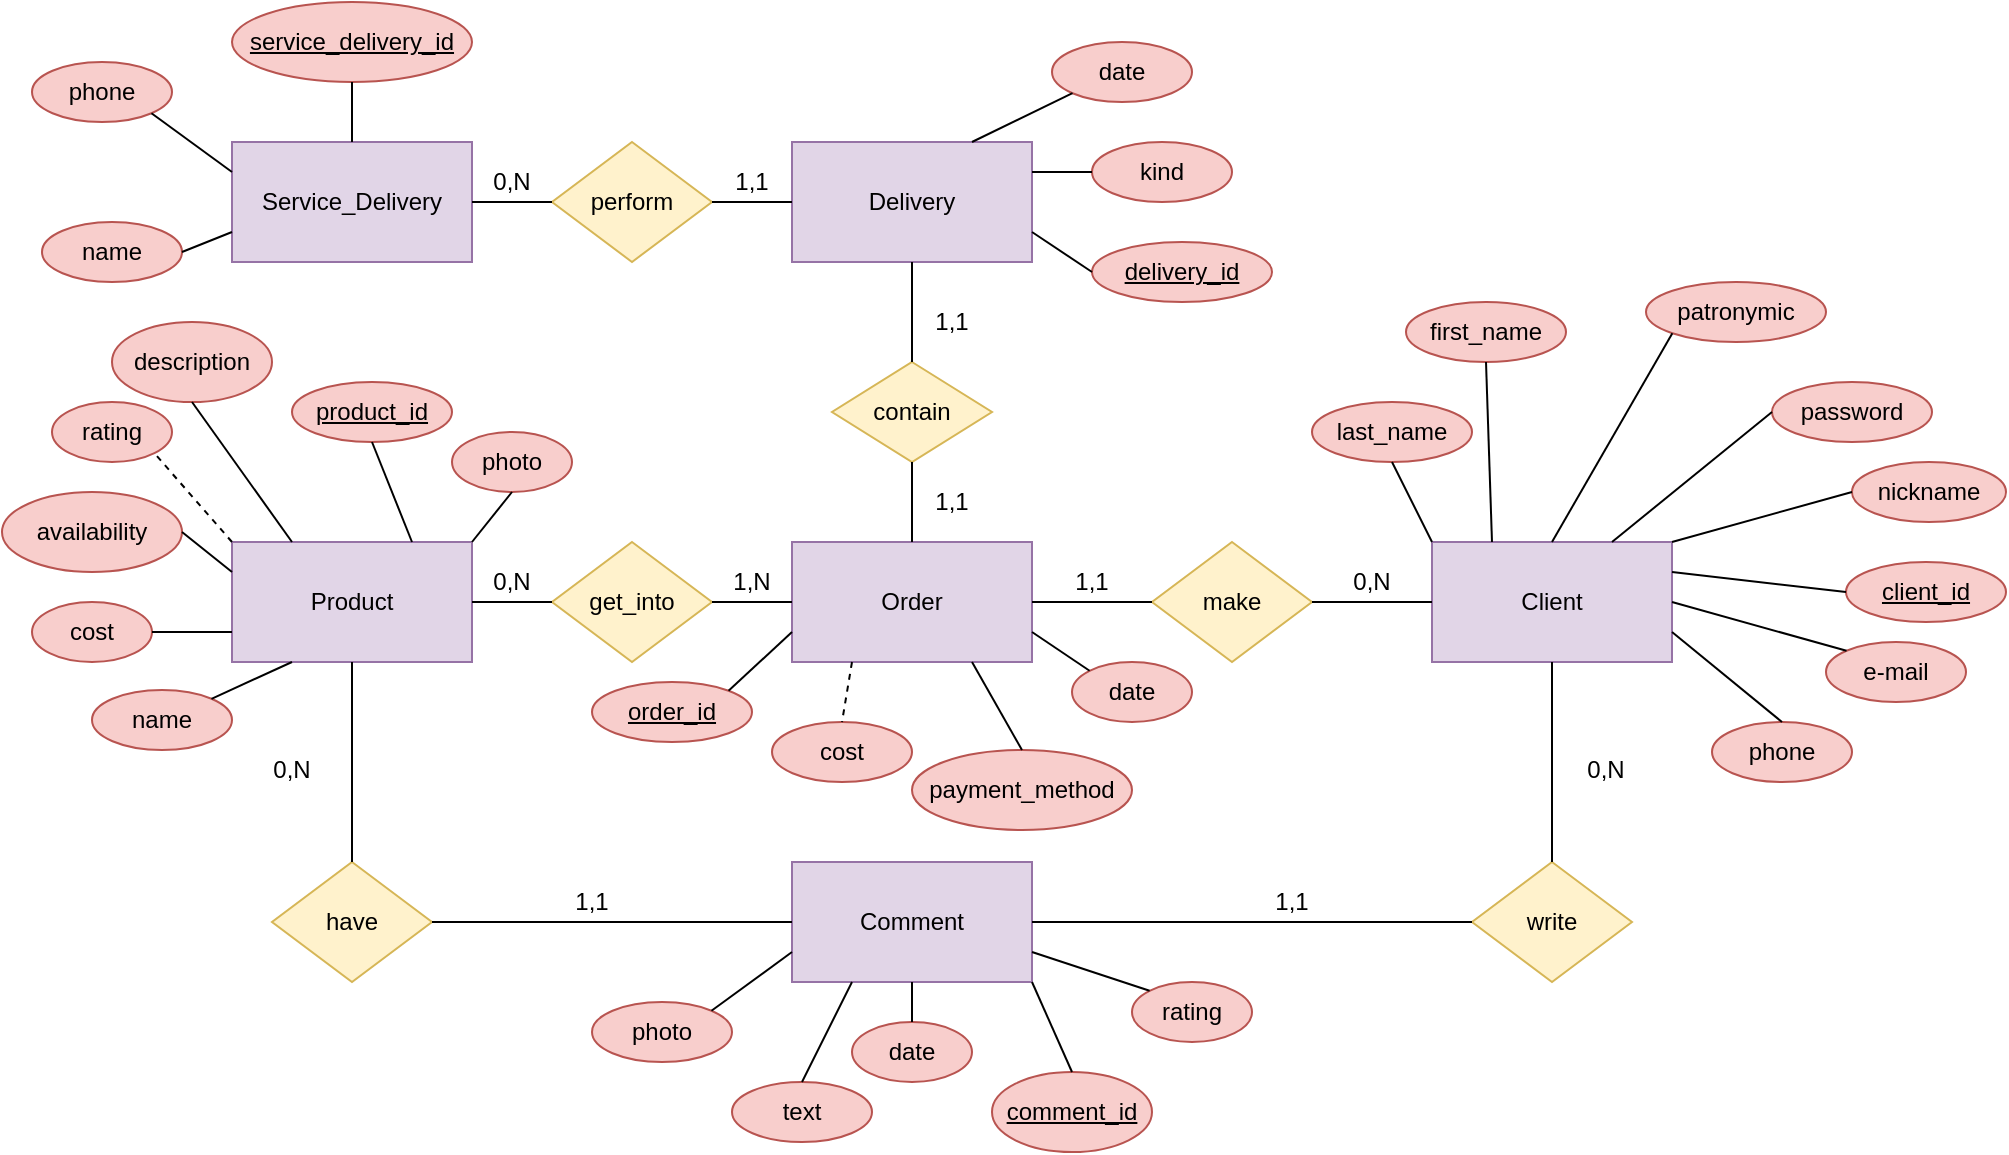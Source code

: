 <mxfile version="13.9.9" type="device" pages="2"><diagram id="axVk7lnWbnFJgNPXd5j-" name="Страница 1"><mxGraphModel dx="1205" dy="687" grid="1" gridSize="10" guides="1" tooltips="1" connect="1" arrows="1" fold="1" page="1" pageScale="1" pageWidth="827" pageHeight="1169" math="0" shadow="0"><root><mxCell id="0"/><mxCell id="1" parent="0"/><mxCell id="Dc6S5-3U-Lf79-AnV3NW-1" value="Service_Delivery" style="rounded=0;whiteSpace=wrap;html=1;fillColor=#e1d5e7;strokeColor=#9673a6;" vertex="1" parent="1"><mxGeometry x="120" y="260" width="120" height="60" as="geometry"/></mxCell><mxCell id="Dc6S5-3U-Lf79-AnV3NW-2" value="Delivery" style="rounded=0;whiteSpace=wrap;html=1;fillColor=#e1d5e7;strokeColor=#9673a6;" vertex="1" parent="1"><mxGeometry x="400" y="260" width="120" height="60" as="geometry"/></mxCell><mxCell id="Dc6S5-3U-Lf79-AnV3NW-3" value="Client" style="rounded=0;whiteSpace=wrap;html=1;fillColor=#e1d5e7;strokeColor=#9673a6;" vertex="1" parent="1"><mxGeometry x="720" y="460" width="120" height="60" as="geometry"/></mxCell><mxCell id="Dc6S5-3U-Lf79-AnV3NW-4" value="Product" style="rounded=0;whiteSpace=wrap;html=1;fillColor=#e1d5e7;strokeColor=#9673a6;" vertex="1" parent="1"><mxGeometry x="120" y="460" width="120" height="60" as="geometry"/></mxCell><mxCell id="Dc6S5-3U-Lf79-AnV3NW-5" value="Order" style="rounded=0;whiteSpace=wrap;html=1;fillColor=#e1d5e7;strokeColor=#9673a6;" vertex="1" parent="1"><mxGeometry x="400" y="460" width="120" height="60" as="geometry"/></mxCell><mxCell id="Dc6S5-3U-Lf79-AnV3NW-6" value="Comment" style="rounded=0;whiteSpace=wrap;html=1;fillColor=#e1d5e7;strokeColor=#9673a6;" vertex="1" parent="1"><mxGeometry x="400" y="620" width="120" height="60" as="geometry"/></mxCell><mxCell id="TsbDV6BTTnVZYsI7FMhj-1" value="have" style="rhombus;whiteSpace=wrap;html=1;fillColor=#fff2cc;strokeColor=#d6b656;" vertex="1" parent="1"><mxGeometry x="140" y="620" width="80" height="60" as="geometry"/></mxCell><mxCell id="TsbDV6BTTnVZYsI7FMhj-2" value="write" style="rhombus;whiteSpace=wrap;html=1;fillColor=#fff2cc;strokeColor=#d6b656;" vertex="1" parent="1"><mxGeometry x="740" y="620" width="80" height="60" as="geometry"/></mxCell><mxCell id="TsbDV6BTTnVZYsI7FMhj-3" value="make" style="rhombus;whiteSpace=wrap;html=1;fillColor=#fff2cc;strokeColor=#d6b656;" vertex="1" parent="1"><mxGeometry x="580" y="460" width="80" height="60" as="geometry"/></mxCell><mxCell id="TsbDV6BTTnVZYsI7FMhj-4" value="get_into" style="rhombus;whiteSpace=wrap;html=1;fillColor=#fff2cc;strokeColor=#d6b656;" vertex="1" parent="1"><mxGeometry x="280" y="460" width="80" height="60" as="geometry"/></mxCell><mxCell id="TsbDV6BTTnVZYsI7FMhj-5" value="contain" style="rhombus;whiteSpace=wrap;html=1;fillColor=#fff2cc;strokeColor=#d6b656;" vertex="1" parent="1"><mxGeometry x="420" y="370" width="80" height="50" as="geometry"/></mxCell><mxCell id="TsbDV6BTTnVZYsI7FMhj-7" value="perform" style="rhombus;whiteSpace=wrap;html=1;fillColor=#fff2cc;strokeColor=#d6b656;" vertex="1" parent="1"><mxGeometry x="280" y="260" width="80" height="60" as="geometry"/></mxCell><mxCell id="TsbDV6BTTnVZYsI7FMhj-8" value="" style="endArrow=none;html=1;exitX=1;exitY=0.5;exitDx=0;exitDy=0;entryX=0;entryY=0.5;entryDx=0;entryDy=0;" edge="1" parent="1" source="TsbDV6BTTnVZYsI7FMhj-1" target="Dc6S5-3U-Lf79-AnV3NW-6"><mxGeometry width="50" height="50" relative="1" as="geometry"><mxPoint x="380" y="580" as="sourcePoint"/><mxPoint x="430" y="530" as="targetPoint"/></mxGeometry></mxCell><mxCell id="TsbDV6BTTnVZYsI7FMhj-9" value="" style="endArrow=none;html=1;exitX=1;exitY=0.5;exitDx=0;exitDy=0;entryX=0;entryY=0.5;entryDx=0;entryDy=0;" edge="1" parent="1" source="Dc6S5-3U-Lf79-AnV3NW-6" target="TsbDV6BTTnVZYsI7FMhj-2"><mxGeometry width="50" height="50" relative="1" as="geometry"><mxPoint x="380" y="580" as="sourcePoint"/><mxPoint x="430" y="530" as="targetPoint"/></mxGeometry></mxCell><mxCell id="TsbDV6BTTnVZYsI7FMhj-10" value="" style="endArrow=none;html=1;exitX=0.5;exitY=0;exitDx=0;exitDy=0;entryX=0.5;entryY=1;entryDx=0;entryDy=0;" edge="1" parent="1" source="TsbDV6BTTnVZYsI7FMhj-2" target="Dc6S5-3U-Lf79-AnV3NW-3"><mxGeometry width="50" height="50" relative="1" as="geometry"><mxPoint x="380" y="580" as="sourcePoint"/><mxPoint x="430" y="530" as="targetPoint"/></mxGeometry></mxCell><mxCell id="TsbDV6BTTnVZYsI7FMhj-11" value="" style="endArrow=none;html=1;exitX=0;exitY=0.5;exitDx=0;exitDy=0;entryX=1;entryY=0.5;entryDx=0;entryDy=0;" edge="1" parent="1" source="Dc6S5-3U-Lf79-AnV3NW-3" target="TsbDV6BTTnVZYsI7FMhj-3"><mxGeometry width="50" height="50" relative="1" as="geometry"><mxPoint x="380" y="580" as="sourcePoint"/><mxPoint x="430" y="530" as="targetPoint"/></mxGeometry></mxCell><mxCell id="TsbDV6BTTnVZYsI7FMhj-12" value="" style="endArrow=none;html=1;entryX=0;entryY=0.5;entryDx=0;entryDy=0;exitX=1;exitY=0.5;exitDx=0;exitDy=0;" edge="1" parent="1" source="Dc6S5-3U-Lf79-AnV3NW-5" target="TsbDV6BTTnVZYsI7FMhj-3"><mxGeometry width="50" height="50" relative="1" as="geometry"><mxPoint x="380" y="580" as="sourcePoint"/><mxPoint x="430" y="530" as="targetPoint"/></mxGeometry></mxCell><mxCell id="TsbDV6BTTnVZYsI7FMhj-13" value="" style="endArrow=none;html=1;exitX=1;exitY=0.5;exitDx=0;exitDy=0;entryX=0;entryY=0.5;entryDx=0;entryDy=0;" edge="1" parent="1" source="TsbDV6BTTnVZYsI7FMhj-4" target="Dc6S5-3U-Lf79-AnV3NW-5"><mxGeometry width="50" height="50" relative="1" as="geometry"><mxPoint x="380" y="580" as="sourcePoint"/><mxPoint x="430" y="530" as="targetPoint"/></mxGeometry></mxCell><mxCell id="TsbDV6BTTnVZYsI7FMhj-14" value="" style="endArrow=none;html=1;exitX=1;exitY=0.5;exitDx=0;exitDy=0;entryX=0;entryY=0.5;entryDx=0;entryDy=0;" edge="1" parent="1" source="Dc6S5-3U-Lf79-AnV3NW-4" target="TsbDV6BTTnVZYsI7FMhj-4"><mxGeometry width="50" height="50" relative="1" as="geometry"><mxPoint x="380" y="580" as="sourcePoint"/><mxPoint x="430" y="530" as="targetPoint"/></mxGeometry></mxCell><mxCell id="TsbDV6BTTnVZYsI7FMhj-15" value="" style="endArrow=none;html=1;exitX=0.5;exitY=1;exitDx=0;exitDy=0;entryX=0.5;entryY=0;entryDx=0;entryDy=0;" edge="1" parent="1" source="Dc6S5-3U-Lf79-AnV3NW-4" target="TsbDV6BTTnVZYsI7FMhj-1"><mxGeometry width="50" height="50" relative="1" as="geometry"><mxPoint x="380" y="580" as="sourcePoint"/><mxPoint x="430" y="530" as="targetPoint"/></mxGeometry></mxCell><mxCell id="TsbDV6BTTnVZYsI7FMhj-16" value="" style="endArrow=none;html=1;entryX=0.5;entryY=1;entryDx=0;entryDy=0;exitX=0.5;exitY=0;exitDx=0;exitDy=0;" edge="1" parent="1" source="Dc6S5-3U-Lf79-AnV3NW-5" target="TsbDV6BTTnVZYsI7FMhj-5"><mxGeometry width="50" height="50" relative="1" as="geometry"><mxPoint x="380" y="580" as="sourcePoint"/><mxPoint x="430" y="530" as="targetPoint"/></mxGeometry></mxCell><mxCell id="TsbDV6BTTnVZYsI7FMhj-17" value="" style="endArrow=none;html=1;entryX=0.5;entryY=0;entryDx=0;entryDy=0;exitX=0.5;exitY=1;exitDx=0;exitDy=0;" edge="1" parent="1" source="Dc6S5-3U-Lf79-AnV3NW-2" target="TsbDV6BTTnVZYsI7FMhj-5"><mxGeometry width="50" height="50" relative="1" as="geometry"><mxPoint x="380" y="470" as="sourcePoint"/><mxPoint x="430" y="420" as="targetPoint"/></mxGeometry></mxCell><mxCell id="TsbDV6BTTnVZYsI7FMhj-18" value="" style="endArrow=none;html=1;entryX=0;entryY=0.5;entryDx=0;entryDy=0;exitX=1;exitY=0.5;exitDx=0;exitDy=0;" edge="1" parent="1" source="TsbDV6BTTnVZYsI7FMhj-7" target="Dc6S5-3U-Lf79-AnV3NW-2"><mxGeometry width="50" height="50" relative="1" as="geometry"><mxPoint x="380" y="470" as="sourcePoint"/><mxPoint x="430" y="420" as="targetPoint"/></mxGeometry></mxCell><mxCell id="TsbDV6BTTnVZYsI7FMhj-19" value="" style="endArrow=none;html=1;exitX=1;exitY=0.5;exitDx=0;exitDy=0;entryX=0;entryY=0.5;entryDx=0;entryDy=0;" edge="1" parent="1" source="Dc6S5-3U-Lf79-AnV3NW-1" target="TsbDV6BTTnVZYsI7FMhj-7"><mxGeometry width="50" height="50" relative="1" as="geometry"><mxPoint x="380" y="470" as="sourcePoint"/><mxPoint x="430" y="420" as="targetPoint"/></mxGeometry></mxCell><mxCell id="TsbDV6BTTnVZYsI7FMhj-20" value="0,N" style="text;html=1;strokeColor=none;fillColor=none;align=center;verticalAlign=middle;whiteSpace=wrap;rounded=0;" vertex="1" parent="1"><mxGeometry x="670" y="470" width="40" height="20" as="geometry"/></mxCell><mxCell id="TsbDV6BTTnVZYsI7FMhj-21" value="1,1" style="text;html=1;strokeColor=none;fillColor=none;align=center;verticalAlign=middle;whiteSpace=wrap;rounded=0;" vertex="1" parent="1"><mxGeometry x="530" y="470" width="40" height="20" as="geometry"/></mxCell><mxCell id="TsbDV6BTTnVZYsI7FMhj-22" value="0,N" style="text;html=1;strokeColor=none;fillColor=none;align=center;verticalAlign=middle;whiteSpace=wrap;rounded=0;" vertex="1" parent="1"><mxGeometry x="240" y="470" width="40" height="20" as="geometry"/></mxCell><mxCell id="TsbDV6BTTnVZYsI7FMhj-23" value="1,N" style="text;html=1;strokeColor=none;fillColor=none;align=center;verticalAlign=middle;whiteSpace=wrap;rounded=0;" vertex="1" parent="1"><mxGeometry x="360" y="470" width="40" height="20" as="geometry"/></mxCell><mxCell id="TsbDV6BTTnVZYsI7FMhj-24" value="0,N" style="text;html=1;strokeColor=none;fillColor=none;align=center;verticalAlign=middle;whiteSpace=wrap;rounded=0;" vertex="1" parent="1"><mxGeometry x="130" y="564" width="40" height="20" as="geometry"/></mxCell><mxCell id="TsbDV6BTTnVZYsI7FMhj-26" value="1,1" style="text;html=1;strokeColor=none;fillColor=none;align=center;verticalAlign=middle;whiteSpace=wrap;rounded=0;" vertex="1" parent="1"><mxGeometry x="280" y="630" width="40" height="20" as="geometry"/></mxCell><mxCell id="TsbDV6BTTnVZYsI7FMhj-27" value="1,1" style="text;html=1;strokeColor=none;fillColor=none;align=center;verticalAlign=middle;whiteSpace=wrap;rounded=0;" vertex="1" parent="1"><mxGeometry x="630" y="630" width="40" height="20" as="geometry"/></mxCell><mxCell id="TsbDV6BTTnVZYsI7FMhj-28" value="0,N" style="text;html=1;strokeColor=none;fillColor=none;align=center;verticalAlign=middle;whiteSpace=wrap;rounded=0;" vertex="1" parent="1"><mxGeometry x="787" y="564" width="40" height="20" as="geometry"/></mxCell><mxCell id="TsbDV6BTTnVZYsI7FMhj-29" value="1,1" style="text;html=1;strokeColor=none;fillColor=none;align=center;verticalAlign=middle;whiteSpace=wrap;rounded=0;" vertex="1" parent="1"><mxGeometry x="460" y="430" width="40" height="20" as="geometry"/></mxCell><mxCell id="TsbDV6BTTnVZYsI7FMhj-30" value="1,1" style="text;html=1;strokeColor=none;fillColor=none;align=center;verticalAlign=middle;whiteSpace=wrap;rounded=0;" vertex="1" parent="1"><mxGeometry x="460" y="340" width="40" height="20" as="geometry"/></mxCell><mxCell id="TsbDV6BTTnVZYsI7FMhj-31" value="1,1" style="text;html=1;strokeColor=none;fillColor=none;align=center;verticalAlign=middle;whiteSpace=wrap;rounded=0;" vertex="1" parent="1"><mxGeometry x="360" y="270" width="40" height="20" as="geometry"/></mxCell><mxCell id="TsbDV6BTTnVZYsI7FMhj-32" value="0,N" style="text;html=1;strokeColor=none;fillColor=none;align=center;verticalAlign=middle;whiteSpace=wrap;rounded=0;" vertex="1" parent="1"><mxGeometry x="240" y="270" width="40" height="20" as="geometry"/></mxCell><mxCell id="TsbDV6BTTnVZYsI7FMhj-33" value="date" style="ellipse;whiteSpace=wrap;html=1;fillColor=#f8cecc;strokeColor=#b85450;" vertex="1" parent="1"><mxGeometry x="540" y="520" width="60" height="30" as="geometry"/></mxCell><mxCell id="TsbDV6BTTnVZYsI7FMhj-34" value="password" style="ellipse;whiteSpace=wrap;html=1;fillColor=#f8cecc;strokeColor=#b85450;" vertex="1" parent="1"><mxGeometry x="890" y="380" width="80" height="30" as="geometry"/></mxCell><mxCell id="TsbDV6BTTnVZYsI7FMhj-35" value="e-mail" style="ellipse;whiteSpace=wrap;html=1;fillColor=#f8cecc;strokeColor=#b85450;" vertex="1" parent="1"><mxGeometry x="917" y="510" width="70" height="30" as="geometry"/></mxCell><mxCell id="TsbDV6BTTnVZYsI7FMhj-36" value="patronymic" style="ellipse;whiteSpace=wrap;html=1;fillColor=#f8cecc;strokeColor=#b85450;" vertex="1" parent="1"><mxGeometry x="827" y="330" width="90" height="30" as="geometry"/></mxCell><mxCell id="TsbDV6BTTnVZYsI7FMhj-37" value="first_name" style="ellipse;whiteSpace=wrap;html=1;fillColor=#f8cecc;strokeColor=#b85450;" vertex="1" parent="1"><mxGeometry x="707" y="340" width="80" height="30" as="geometry"/></mxCell><mxCell id="TsbDV6BTTnVZYsI7FMhj-38" value="last_name" style="ellipse;whiteSpace=wrap;html=1;fillColor=#f8cecc;strokeColor=#b85450;" vertex="1" parent="1"><mxGeometry x="660" y="390" width="80" height="30" as="geometry"/></mxCell><mxCell id="TsbDV6BTTnVZYsI7FMhj-39" value="description" style="ellipse;whiteSpace=wrap;html=1;fillColor=#f8cecc;strokeColor=#b85450;" vertex="1" parent="1"><mxGeometry x="60" y="350" width="80" height="40" as="geometry"/></mxCell><mxCell id="TsbDV6BTTnVZYsI7FMhj-40" value="cost" style="ellipse;whiteSpace=wrap;html=1;fillColor=#f8cecc;strokeColor=#b85450;" vertex="1" parent="1"><mxGeometry x="20" y="490" width="60" height="30" as="geometry"/></mxCell><mxCell id="TsbDV6BTTnVZYsI7FMhj-41" value="name" style="ellipse;whiteSpace=wrap;html=1;fillColor=#f8cecc;strokeColor=#b85450;" vertex="1" parent="1"><mxGeometry x="50" y="534" width="70" height="30" as="geometry"/></mxCell><mxCell id="TsbDV6BTTnVZYsI7FMhj-42" value="&lt;u&gt;client_id&lt;/u&gt;" style="ellipse;whiteSpace=wrap;html=1;fillColor=#f8cecc;strokeColor=#b85450;" vertex="1" parent="1"><mxGeometry x="927" y="470" width="80" height="30" as="geometry"/></mxCell><mxCell id="TsbDV6BTTnVZYsI7FMhj-43" value="nickname" style="ellipse;whiteSpace=wrap;html=1;fillColor=#f8cecc;strokeColor=#b85450;" vertex="1" parent="1"><mxGeometry x="930" y="420" width="77" height="30" as="geometry"/></mxCell><mxCell id="TsbDV6BTTnVZYsI7FMhj-44" value="&lt;u&gt;comment_id&lt;/u&gt;" style="ellipse;whiteSpace=wrap;html=1;fillColor=#f8cecc;strokeColor=#b85450;" vertex="1" parent="1"><mxGeometry x="500" y="725" width="80" height="40" as="geometry"/></mxCell><mxCell id="TsbDV6BTTnVZYsI7FMhj-45" value="date" style="ellipse;whiteSpace=wrap;html=1;fillColor=#f8cecc;strokeColor=#b85450;" vertex="1" parent="1"><mxGeometry x="430" y="700" width="60" height="30" as="geometry"/></mxCell><mxCell id="TsbDV6BTTnVZYsI7FMhj-46" value="text" style="ellipse;whiteSpace=wrap;html=1;fillColor=#f8cecc;strokeColor=#b85450;" vertex="1" parent="1"><mxGeometry x="370" y="730" width="70" height="30" as="geometry"/></mxCell><mxCell id="TsbDV6BTTnVZYsI7FMhj-47" value="photo" style="ellipse;whiteSpace=wrap;html=1;fillColor=#f8cecc;strokeColor=#b85450;" vertex="1" parent="1"><mxGeometry x="300" y="690" width="70" height="30" as="geometry"/></mxCell><mxCell id="TsbDV6BTTnVZYsI7FMhj-48" value="photo" style="ellipse;whiteSpace=wrap;html=1;fillColor=#f8cecc;strokeColor=#b85450;" vertex="1" parent="1"><mxGeometry x="230" y="405" width="60" height="30" as="geometry"/></mxCell><mxCell id="TsbDV6BTTnVZYsI7FMhj-49" value="&lt;u&gt;product_id&lt;/u&gt;" style="ellipse;whiteSpace=wrap;html=1;fillColor=#f8cecc;strokeColor=#b85450;" vertex="1" parent="1"><mxGeometry x="150" y="380" width="80" height="30" as="geometry"/></mxCell><mxCell id="TsbDV6BTTnVZYsI7FMhj-50" value="kind" style="ellipse;whiteSpace=wrap;html=1;fillColor=#f8cecc;strokeColor=#b85450;" vertex="1" parent="1"><mxGeometry x="550" y="260" width="70" height="30" as="geometry"/></mxCell><mxCell id="TsbDV6BTTnVZYsI7FMhj-51" value="payment_method" style="ellipse;whiteSpace=wrap;html=1;fillColor=#f8cecc;strokeColor=#b85450;" vertex="1" parent="1"><mxGeometry x="460" y="564" width="110" height="40" as="geometry"/></mxCell><mxCell id="TsbDV6BTTnVZYsI7FMhj-52" value="cost" style="ellipse;whiteSpace=wrap;html=1;fillColor=#f8cecc;strokeColor=#b85450;" vertex="1" parent="1"><mxGeometry x="390" y="550" width="70" height="30" as="geometry"/></mxCell><mxCell id="TsbDV6BTTnVZYsI7FMhj-53" value="availability" style="ellipse;whiteSpace=wrap;html=1;fillColor=#f8cecc;strokeColor=#b85450;" vertex="1" parent="1"><mxGeometry x="5" y="435" width="90" height="40" as="geometry"/></mxCell><mxCell id="TsbDV6BTTnVZYsI7FMhj-54" value="&lt;u&gt;order_id&lt;/u&gt;" style="ellipse;whiteSpace=wrap;html=1;fillColor=#f8cecc;strokeColor=#b85450;" vertex="1" parent="1"><mxGeometry x="300" y="530" width="80" height="30" as="geometry"/></mxCell><mxCell id="TsbDV6BTTnVZYsI7FMhj-55" value="rating" style="ellipse;whiteSpace=wrap;html=1;fillColor=#f8cecc;strokeColor=#b85450;" vertex="1" parent="1"><mxGeometry x="570" y="680" width="60" height="30" as="geometry"/></mxCell><mxCell id="TsbDV6BTTnVZYsI7FMhj-56" value="rating" style="ellipse;whiteSpace=wrap;html=1;fillColor=#f8cecc;strokeColor=#b85450;" vertex="1" parent="1"><mxGeometry x="30" y="390" width="60" height="30" as="geometry"/></mxCell><mxCell id="TsbDV6BTTnVZYsI7FMhj-57" value="phone" style="ellipse;whiteSpace=wrap;html=1;fillColor=#f8cecc;strokeColor=#b85450;" vertex="1" parent="1"><mxGeometry x="20" y="220" width="70" height="30" as="geometry"/></mxCell><mxCell id="TsbDV6BTTnVZYsI7FMhj-58" value="name" style="ellipse;whiteSpace=wrap;html=1;fillColor=#f8cecc;strokeColor=#b85450;" vertex="1" parent="1"><mxGeometry x="25" y="300" width="70" height="30" as="geometry"/></mxCell><mxCell id="TsbDV6BTTnVZYsI7FMhj-59" value="&lt;u&gt;delivery_id&lt;/u&gt;" style="ellipse;whiteSpace=wrap;html=1;fillColor=#f8cecc;strokeColor=#b85450;" vertex="1" parent="1"><mxGeometry x="550" y="310" width="90" height="30" as="geometry"/></mxCell><mxCell id="TsbDV6BTTnVZYsI7FMhj-60" value="&lt;u&gt;service_delivery_id&lt;/u&gt;" style="ellipse;whiteSpace=wrap;html=1;fillColor=#f8cecc;strokeColor=#b85450;" vertex="1" parent="1"><mxGeometry x="120" y="190" width="120" height="40" as="geometry"/></mxCell><mxCell id="TsbDV6BTTnVZYsI7FMhj-61" value="phone" style="ellipse;whiteSpace=wrap;html=1;fillColor=#f8cecc;strokeColor=#b85450;" vertex="1" parent="1"><mxGeometry x="860" y="550" width="70" height="30" as="geometry"/></mxCell><mxCell id="TsbDV6BTTnVZYsI7FMhj-62" value="" style="endArrow=none;html=1;entryX=1;entryY=0.5;entryDx=0;entryDy=0;exitX=0;exitY=0.75;exitDx=0;exitDy=0;" edge="1" parent="1" source="Dc6S5-3U-Lf79-AnV3NW-1" target="TsbDV6BTTnVZYsI7FMhj-58"><mxGeometry width="50" height="50" relative="1" as="geometry"><mxPoint x="350" y="480" as="sourcePoint"/><mxPoint x="400" y="430" as="targetPoint"/></mxGeometry></mxCell><mxCell id="TsbDV6BTTnVZYsI7FMhj-63" value="" style="endArrow=none;html=1;entryX=1;entryY=1;entryDx=0;entryDy=0;exitX=0;exitY=0.25;exitDx=0;exitDy=0;" edge="1" parent="1" source="Dc6S5-3U-Lf79-AnV3NW-1" target="TsbDV6BTTnVZYsI7FMhj-57"><mxGeometry width="50" height="50" relative="1" as="geometry"><mxPoint x="350" y="480" as="sourcePoint"/><mxPoint x="400" y="430" as="targetPoint"/></mxGeometry></mxCell><mxCell id="TsbDV6BTTnVZYsI7FMhj-64" value="" style="endArrow=none;html=1;entryX=0.5;entryY=1;entryDx=0;entryDy=0;exitX=0.5;exitY=0;exitDx=0;exitDy=0;" edge="1" parent="1" source="Dc6S5-3U-Lf79-AnV3NW-1" target="TsbDV6BTTnVZYsI7FMhj-60"><mxGeometry width="50" height="50" relative="1" as="geometry"><mxPoint x="350" y="480" as="sourcePoint"/><mxPoint x="400" y="430" as="targetPoint"/></mxGeometry></mxCell><mxCell id="TsbDV6BTTnVZYsI7FMhj-65" value="" style="endArrow=none;html=1;entryX=0;entryY=0.5;entryDx=0;entryDy=0;exitX=1;exitY=0.75;exitDx=0;exitDy=0;" edge="1" parent="1" source="Dc6S5-3U-Lf79-AnV3NW-2" target="TsbDV6BTTnVZYsI7FMhj-59"><mxGeometry width="50" height="50" relative="1" as="geometry"><mxPoint x="350" y="480" as="sourcePoint"/><mxPoint x="400" y="430" as="targetPoint"/></mxGeometry></mxCell><mxCell id="TsbDV6BTTnVZYsI7FMhj-66" value="" style="endArrow=none;html=1;entryX=0;entryY=0.5;entryDx=0;entryDy=0;exitX=1;exitY=0.25;exitDx=0;exitDy=0;" edge="1" parent="1" source="Dc6S5-3U-Lf79-AnV3NW-2" target="TsbDV6BTTnVZYsI7FMhj-50"><mxGeometry width="50" height="50" relative="1" as="geometry"><mxPoint x="350" y="480" as="sourcePoint"/><mxPoint x="400" y="430" as="targetPoint"/></mxGeometry></mxCell><mxCell id="TsbDV6BTTnVZYsI7FMhj-68" value="" style="endArrow=none;html=1;entryX=0;entryY=0.5;entryDx=0;entryDy=0;exitX=1;exitY=0;exitDx=0;exitDy=0;" edge="1" parent="1" source="Dc6S5-3U-Lf79-AnV3NW-3" target="TsbDV6BTTnVZYsI7FMhj-43"><mxGeometry width="50" height="50" relative="1" as="geometry"><mxPoint x="350" y="480" as="sourcePoint"/><mxPoint x="400" y="430" as="targetPoint"/></mxGeometry></mxCell><mxCell id="TsbDV6BTTnVZYsI7FMhj-69" value="" style="endArrow=none;html=1;entryX=0;entryY=0.5;entryDx=0;entryDy=0;exitX=0.75;exitY=0;exitDx=0;exitDy=0;" edge="1" parent="1" source="Dc6S5-3U-Lf79-AnV3NW-3" target="TsbDV6BTTnVZYsI7FMhj-34"><mxGeometry width="50" height="50" relative="1" as="geometry"><mxPoint x="350" y="480" as="sourcePoint"/><mxPoint x="400" y="430" as="targetPoint"/></mxGeometry></mxCell><mxCell id="TsbDV6BTTnVZYsI7FMhj-70" value="" style="endArrow=none;html=1;entryX=0;entryY=1;entryDx=0;entryDy=0;exitX=0.5;exitY=0;exitDx=0;exitDy=0;" edge="1" parent="1" source="Dc6S5-3U-Lf79-AnV3NW-3" target="TsbDV6BTTnVZYsI7FMhj-36"><mxGeometry width="50" height="50" relative="1" as="geometry"><mxPoint x="350" y="480" as="sourcePoint"/><mxPoint x="400" y="430" as="targetPoint"/></mxGeometry></mxCell><mxCell id="TsbDV6BTTnVZYsI7FMhj-71" value="" style="endArrow=none;html=1;entryX=0.5;entryY=1;entryDx=0;entryDy=0;exitX=0.25;exitY=0;exitDx=0;exitDy=0;" edge="1" parent="1" source="Dc6S5-3U-Lf79-AnV3NW-3" target="TsbDV6BTTnVZYsI7FMhj-37"><mxGeometry width="50" height="50" relative="1" as="geometry"><mxPoint x="350" y="480" as="sourcePoint"/><mxPoint x="400" y="430" as="targetPoint"/></mxGeometry></mxCell><mxCell id="TsbDV6BTTnVZYsI7FMhj-72" value="" style="endArrow=none;html=1;entryX=0.5;entryY=1;entryDx=0;entryDy=0;exitX=0;exitY=0;exitDx=0;exitDy=0;" edge="1" parent="1" source="Dc6S5-3U-Lf79-AnV3NW-3" target="TsbDV6BTTnVZYsI7FMhj-38"><mxGeometry width="50" height="50" relative="1" as="geometry"><mxPoint x="350" y="480" as="sourcePoint"/><mxPoint x="400" y="430" as="targetPoint"/></mxGeometry></mxCell><mxCell id="TsbDV6BTTnVZYsI7FMhj-74" value="" style="endArrow=none;html=1;entryX=0.5;entryY=0;entryDx=0;entryDy=0;exitX=0.5;exitY=1;exitDx=0;exitDy=0;" edge="1" parent="1" source="Dc6S5-3U-Lf79-AnV3NW-6" target="TsbDV6BTTnVZYsI7FMhj-45"><mxGeometry width="50" height="50" relative="1" as="geometry"><mxPoint x="440" y="480" as="sourcePoint"/><mxPoint x="490" y="430" as="targetPoint"/></mxGeometry></mxCell><mxCell id="TsbDV6BTTnVZYsI7FMhj-75" value="" style="endArrow=none;html=1;entryX=0.5;entryY=0;entryDx=0;entryDy=0;exitX=1;exitY=1;exitDx=0;exitDy=0;" edge="1" parent="1" source="Dc6S5-3U-Lf79-AnV3NW-6" target="TsbDV6BTTnVZYsI7FMhj-44"><mxGeometry width="50" height="50" relative="1" as="geometry"><mxPoint x="440" y="480" as="sourcePoint"/><mxPoint x="490" y="430" as="targetPoint"/></mxGeometry></mxCell><mxCell id="TsbDV6BTTnVZYsI7FMhj-76" value="" style="endArrow=none;html=1;entryX=0;entryY=0;entryDx=0;entryDy=0;exitX=1;exitY=0.75;exitDx=0;exitDy=0;" edge="1" parent="1" source="Dc6S5-3U-Lf79-AnV3NW-6" target="TsbDV6BTTnVZYsI7FMhj-55"><mxGeometry width="50" height="50" relative="1" as="geometry"><mxPoint x="440" y="480" as="sourcePoint"/><mxPoint x="490" y="430" as="targetPoint"/></mxGeometry></mxCell><mxCell id="TsbDV6BTTnVZYsI7FMhj-77" value="" style="endArrow=none;html=1;entryX=0.5;entryY=0;entryDx=0;entryDy=0;exitX=1;exitY=0.75;exitDx=0;exitDy=0;" edge="1" parent="1" source="Dc6S5-3U-Lf79-AnV3NW-3" target="TsbDV6BTTnVZYsI7FMhj-61"><mxGeometry width="50" height="50" relative="1" as="geometry"><mxPoint x="440" y="480" as="sourcePoint"/><mxPoint x="490" y="430" as="targetPoint"/></mxGeometry></mxCell><mxCell id="TsbDV6BTTnVZYsI7FMhj-78" value="" style="endArrow=none;html=1;entryX=0;entryY=0;entryDx=0;entryDy=0;exitX=1;exitY=0.5;exitDx=0;exitDy=0;" edge="1" parent="1" source="Dc6S5-3U-Lf79-AnV3NW-3" target="TsbDV6BTTnVZYsI7FMhj-35"><mxGeometry width="50" height="50" relative="1" as="geometry"><mxPoint x="440" y="480" as="sourcePoint"/><mxPoint x="490" y="430" as="targetPoint"/></mxGeometry></mxCell><mxCell id="TsbDV6BTTnVZYsI7FMhj-79" value="" style="endArrow=none;html=1;entryX=0;entryY=0.5;entryDx=0;entryDy=0;exitX=1;exitY=0.25;exitDx=0;exitDy=0;" edge="1" parent="1" source="Dc6S5-3U-Lf79-AnV3NW-3" target="TsbDV6BTTnVZYsI7FMhj-42"><mxGeometry width="50" height="50" relative="1" as="geometry"><mxPoint x="440" y="480" as="sourcePoint"/><mxPoint x="490" y="430" as="targetPoint"/></mxGeometry></mxCell><mxCell id="TsbDV6BTTnVZYsI7FMhj-80" value="" style="endArrow=none;html=1;exitX=0.75;exitY=0;exitDx=0;exitDy=0;entryX=0.5;entryY=1;entryDx=0;entryDy=0;" edge="1" parent="1" source="Dc6S5-3U-Lf79-AnV3NW-4" target="TsbDV6BTTnVZYsI7FMhj-49"><mxGeometry width="50" height="50" relative="1" as="geometry"><mxPoint x="440" y="480" as="sourcePoint"/><mxPoint x="490" y="430" as="targetPoint"/></mxGeometry></mxCell><mxCell id="TsbDV6BTTnVZYsI7FMhj-81" value="" style="endArrow=none;html=1;entryX=0.5;entryY=1;entryDx=0;entryDy=0;exitX=1;exitY=0;exitDx=0;exitDy=0;" edge="1" parent="1" source="Dc6S5-3U-Lf79-AnV3NW-4" target="TsbDV6BTTnVZYsI7FMhj-48"><mxGeometry width="50" height="50" relative="1" as="geometry"><mxPoint x="440" y="480" as="sourcePoint"/><mxPoint x="490" y="430" as="targetPoint"/></mxGeometry></mxCell><mxCell id="TsbDV6BTTnVZYsI7FMhj-82" value="" style="endArrow=none;html=1;exitX=1;exitY=0;exitDx=0;exitDy=0;entryX=0;entryY=0.75;entryDx=0;entryDy=0;" edge="1" parent="1" source="TsbDV6BTTnVZYsI7FMhj-54" target="Dc6S5-3U-Lf79-AnV3NW-5"><mxGeometry width="50" height="50" relative="1" as="geometry"><mxPoint x="320" y="620" as="sourcePoint"/><mxPoint x="370" y="570" as="targetPoint"/></mxGeometry></mxCell><mxCell id="TsbDV6BTTnVZYsI7FMhj-83" value="" style="endArrow=none;html=1;entryX=0.5;entryY=0;entryDx=0;entryDy=0;exitX=0.25;exitY=1;exitDx=0;exitDy=0;dashed=1;" edge="1" parent="1" source="Dc6S5-3U-Lf79-AnV3NW-5" target="TsbDV6BTTnVZYsI7FMhj-52"><mxGeometry width="50" height="50" relative="1" as="geometry"><mxPoint x="440" y="480" as="sourcePoint"/><mxPoint x="490" y="430" as="targetPoint"/></mxGeometry></mxCell><mxCell id="TsbDV6BTTnVZYsI7FMhj-84" value="" style="endArrow=none;html=1;entryX=0.5;entryY=0;entryDx=0;entryDy=0;exitX=0.75;exitY=1;exitDx=0;exitDy=0;" edge="1" parent="1" source="Dc6S5-3U-Lf79-AnV3NW-5" target="TsbDV6BTTnVZYsI7FMhj-51"><mxGeometry width="50" height="50" relative="1" as="geometry"><mxPoint x="440" y="480" as="sourcePoint"/><mxPoint x="490" y="430" as="targetPoint"/></mxGeometry></mxCell><mxCell id="TsbDV6BTTnVZYsI7FMhj-85" value="" style="endArrow=none;html=1;entryX=0;entryY=0;entryDx=0;entryDy=0;exitX=1;exitY=0.75;exitDx=0;exitDy=0;" edge="1" parent="1" source="Dc6S5-3U-Lf79-AnV3NW-5" target="TsbDV6BTTnVZYsI7FMhj-33"><mxGeometry width="50" height="50" relative="1" as="geometry"><mxPoint x="440" y="480" as="sourcePoint"/><mxPoint x="490" y="430" as="targetPoint"/></mxGeometry></mxCell><mxCell id="TsbDV6BTTnVZYsI7FMhj-86" value="" style="endArrow=none;html=1;entryX=1;entryY=0;entryDx=0;entryDy=0;exitX=0;exitY=0.75;exitDx=0;exitDy=0;" edge="1" parent="1" source="Dc6S5-3U-Lf79-AnV3NW-6" target="TsbDV6BTTnVZYsI7FMhj-47"><mxGeometry width="50" height="50" relative="1" as="geometry"><mxPoint x="440" y="480" as="sourcePoint"/><mxPoint x="490" y="430" as="targetPoint"/></mxGeometry></mxCell><mxCell id="TsbDV6BTTnVZYsI7FMhj-87" value="" style="endArrow=none;html=1;exitX=0.5;exitY=0;exitDx=0;exitDy=0;entryX=0.25;entryY=1;entryDx=0;entryDy=0;" edge="1" parent="1" source="TsbDV6BTTnVZYsI7FMhj-46" target="Dc6S5-3U-Lf79-AnV3NW-6"><mxGeometry width="50" height="50" relative="1" as="geometry"><mxPoint x="440" y="480" as="sourcePoint"/><mxPoint x="490" y="430" as="targetPoint"/></mxGeometry></mxCell><mxCell id="TsbDV6BTTnVZYsI7FMhj-94" value="" style="endArrow=none;html=1;entryX=1;entryY=0.5;entryDx=0;entryDy=0;exitX=0;exitY=0.75;exitDx=0;exitDy=0;" edge="1" parent="1" source="Dc6S5-3U-Lf79-AnV3NW-4" target="TsbDV6BTTnVZYsI7FMhj-40"><mxGeometry width="50" height="50" relative="1" as="geometry"><mxPoint x="440" y="480" as="sourcePoint"/><mxPoint x="490" y="430" as="targetPoint"/></mxGeometry></mxCell><mxCell id="TsbDV6BTTnVZYsI7FMhj-95" value="" style="endArrow=none;html=1;entryX=1;entryY=0.5;entryDx=0;entryDy=0;exitX=0;exitY=0.25;exitDx=0;exitDy=0;" edge="1" parent="1" source="Dc6S5-3U-Lf79-AnV3NW-4" target="TsbDV6BTTnVZYsI7FMhj-53"><mxGeometry width="50" height="50" relative="1" as="geometry"><mxPoint x="440" y="480" as="sourcePoint"/><mxPoint x="490" y="430" as="targetPoint"/></mxGeometry></mxCell><mxCell id="TsbDV6BTTnVZYsI7FMhj-96" value="" style="endArrow=none;html=1;entryX=1;entryY=1;entryDx=0;entryDy=0;exitX=0;exitY=0;exitDx=0;exitDy=0;dashed=1;" edge="1" parent="1" source="Dc6S5-3U-Lf79-AnV3NW-4" target="TsbDV6BTTnVZYsI7FMhj-56"><mxGeometry width="50" height="50" relative="1" as="geometry"><mxPoint x="440" y="480" as="sourcePoint"/><mxPoint x="490" y="430" as="targetPoint"/></mxGeometry></mxCell><mxCell id="TsbDV6BTTnVZYsI7FMhj-97" value="" style="endArrow=none;html=1;exitX=0.25;exitY=0;exitDx=0;exitDy=0;entryX=0.5;entryY=1;entryDx=0;entryDy=0;" edge="1" parent="1" source="Dc6S5-3U-Lf79-AnV3NW-4" target="TsbDV6BTTnVZYsI7FMhj-39"><mxGeometry width="50" height="50" relative="1" as="geometry"><mxPoint x="440" y="480" as="sourcePoint"/><mxPoint x="490" y="430" as="targetPoint"/></mxGeometry></mxCell><mxCell id="TsbDV6BTTnVZYsI7FMhj-98" value="" style="endArrow=none;html=1;exitX=1;exitY=0;exitDx=0;exitDy=0;entryX=0.25;entryY=1;entryDx=0;entryDy=0;" edge="1" parent="1" source="TsbDV6BTTnVZYsI7FMhj-41" target="Dc6S5-3U-Lf79-AnV3NW-4"><mxGeometry width="50" height="50" relative="1" as="geometry"><mxPoint x="440" y="480" as="sourcePoint"/><mxPoint x="490" y="430" as="targetPoint"/></mxGeometry></mxCell><mxCell id="QOgiE8YN1xvz1RP-Yi5k-1" value="date" style="ellipse;whiteSpace=wrap;html=1;fillColor=#f8cecc;strokeColor=#b85450;" vertex="1" parent="1"><mxGeometry x="530" y="210" width="70" height="30" as="geometry"/></mxCell><mxCell id="QOgiE8YN1xvz1RP-Yi5k-2" value="" style="endArrow=none;html=1;exitX=0;exitY=1;exitDx=0;exitDy=0;entryX=0.75;entryY=0;entryDx=0;entryDy=0;" edge="1" parent="1" source="QOgiE8YN1xvz1RP-Yi5k-1" target="Dc6S5-3U-Lf79-AnV3NW-2"><mxGeometry width="50" height="50" relative="1" as="geometry"><mxPoint x="440" y="480" as="sourcePoint"/><mxPoint x="490" y="430" as="targetPoint"/></mxGeometry></mxCell></root></mxGraphModel></diagram><diagram id="P_nQdIxv8pO_g3UBn383" name="Страница 2"><mxGraphModel dx="2032" dy="687" grid="1" gridSize="9" guides="1" tooltips="1" connect="1" arrows="1" fold="1" page="1" pageScale="1" pageWidth="827" pageHeight="1169" math="0" shadow="0"><root><mxCell id="R1SRNepr17xu-sR1Fzx6-0"/><mxCell id="R1SRNepr17xu-sR1Fzx6-1" parent="R1SRNepr17xu-sR1Fzx6-0"/><mxCell id="EkFjCymc94_KOpbJBFxo-0" value="Service_Delivery" style="shape=table;startSize=30;container=1;collapsible=1;childLayout=tableLayout;fixedRows=1;rowLines=0;fontStyle=1;align=center;resizeLast=1;fillColor=#f5f5f5;strokeColor=#666666;fontColor=#333333;" vertex="1" parent="R1SRNepr17xu-sR1Fzx6-1"><mxGeometry x="-360" y="252" width="180" height="130" as="geometry"/></mxCell><mxCell id="EkFjCymc94_KOpbJBFxo-1" value="" style="shape=partialRectangle;collapsible=0;dropTarget=0;pointerEvents=0;fillColor=none;top=0;left=0;bottom=1;right=0;points=[[0,0.5],[1,0.5]];portConstraint=eastwest;" vertex="1" parent="EkFjCymc94_KOpbJBFxo-0"><mxGeometry y="30" width="180" height="30" as="geometry"/></mxCell><mxCell id="EkFjCymc94_KOpbJBFxo-2" value="PK" style="shape=partialRectangle;connectable=0;fillColor=none;top=0;left=0;bottom=0;right=0;fontStyle=1;overflow=hidden;" vertex="1" parent="EkFjCymc94_KOpbJBFxo-1"><mxGeometry width="30" height="30" as="geometry"/></mxCell><mxCell id="EkFjCymc94_KOpbJBFxo-3" value="service_delivery_id" style="shape=partialRectangle;connectable=0;fillColor=none;top=0;left=0;bottom=0;right=0;align=left;spacingLeft=6;fontStyle=5;overflow=hidden;" vertex="1" parent="EkFjCymc94_KOpbJBFxo-1"><mxGeometry x="30" width="150" height="30" as="geometry"/></mxCell><mxCell id="EkFjCymc94_KOpbJBFxo-4" value="" style="shape=partialRectangle;collapsible=0;dropTarget=0;pointerEvents=0;fillColor=none;top=0;left=0;bottom=0;right=0;points=[[0,0.5],[1,0.5]];portConstraint=eastwest;" vertex="1" parent="EkFjCymc94_KOpbJBFxo-0"><mxGeometry y="60" width="180" height="30" as="geometry"/></mxCell><mxCell id="EkFjCymc94_KOpbJBFxo-5" value="" style="shape=partialRectangle;connectable=0;fillColor=none;top=0;left=0;bottom=0;right=0;editable=1;overflow=hidden;" vertex="1" parent="EkFjCymc94_KOpbJBFxo-4"><mxGeometry width="30" height="30" as="geometry"/></mxCell><mxCell id="EkFjCymc94_KOpbJBFxo-6" value="name" style="shape=partialRectangle;connectable=0;fillColor=none;top=0;left=0;bottom=0;right=0;align=left;spacingLeft=6;overflow=hidden;" vertex="1" parent="EkFjCymc94_KOpbJBFxo-4"><mxGeometry x="30" width="150" height="30" as="geometry"/></mxCell><mxCell id="EkFjCymc94_KOpbJBFxo-7" value="" style="shape=partialRectangle;collapsible=0;dropTarget=0;pointerEvents=0;fillColor=none;top=0;left=0;bottom=0;right=0;points=[[0,0.5],[1,0.5]];portConstraint=eastwest;" vertex="1" parent="EkFjCymc94_KOpbJBFxo-0"><mxGeometry y="90" width="180" height="30" as="geometry"/></mxCell><mxCell id="EkFjCymc94_KOpbJBFxo-8" value="" style="shape=partialRectangle;connectable=0;fillColor=none;top=0;left=0;bottom=0;right=0;editable=1;overflow=hidden;" vertex="1" parent="EkFjCymc94_KOpbJBFxo-7"><mxGeometry width="30" height="30" as="geometry"/></mxCell><mxCell id="EkFjCymc94_KOpbJBFxo-9" value="phone" style="shape=partialRectangle;connectable=0;fillColor=none;top=0;left=0;bottom=0;right=0;align=left;spacingLeft=6;overflow=hidden;" vertex="1" parent="EkFjCymc94_KOpbJBFxo-7"><mxGeometry x="30" width="150" height="30" as="geometry"/></mxCell><mxCell id="EkFjCymc94_KOpbJBFxo-13" value="Delivery" style="shape=table;startSize=30;container=1;collapsible=1;childLayout=tableLayout;fixedRows=1;rowLines=0;fontStyle=1;align=center;resizeLast=1;fillColor=#f5f5f5;strokeColor=#666666;fontColor=#333333;" vertex="1" parent="R1SRNepr17xu-sR1Fzx6-1"><mxGeometry x="144" y="252" width="180" height="130" as="geometry"/></mxCell><mxCell id="EkFjCymc94_KOpbJBFxo-14" value="" style="shape=partialRectangle;collapsible=0;dropTarget=0;pointerEvents=0;fillColor=none;top=0;left=0;bottom=1;right=0;points=[[0,0.5],[1,0.5]];portConstraint=eastwest;" vertex="1" parent="EkFjCymc94_KOpbJBFxo-13"><mxGeometry y="30" width="180" height="30" as="geometry"/></mxCell><mxCell id="EkFjCymc94_KOpbJBFxo-15" value="PK" style="shape=partialRectangle;connectable=0;fillColor=none;top=0;left=0;bottom=0;right=0;fontStyle=1;overflow=hidden;" vertex="1" parent="EkFjCymc94_KOpbJBFxo-14"><mxGeometry width="30" height="30" as="geometry"/></mxCell><mxCell id="EkFjCymc94_KOpbJBFxo-16" value="delivery_id" style="shape=partialRectangle;connectable=0;fillColor=none;top=0;left=0;bottom=0;right=0;align=left;spacingLeft=6;fontStyle=5;overflow=hidden;" vertex="1" parent="EkFjCymc94_KOpbJBFxo-14"><mxGeometry x="30" width="150" height="30" as="geometry"/></mxCell><mxCell id="EkFjCymc94_KOpbJBFxo-17" value="" style="shape=partialRectangle;collapsible=0;dropTarget=0;pointerEvents=0;fillColor=none;top=0;left=0;bottom=0;right=0;points=[[0,0.5],[1,0.5]];portConstraint=eastwest;" vertex="1" parent="EkFjCymc94_KOpbJBFxo-13"><mxGeometry y="60" width="180" height="30" as="geometry"/></mxCell><mxCell id="EkFjCymc94_KOpbJBFxo-18" value="" style="shape=partialRectangle;connectable=0;fillColor=none;top=0;left=0;bottom=0;right=0;editable=1;overflow=hidden;" vertex="1" parent="EkFjCymc94_KOpbJBFxo-17"><mxGeometry width="30" height="30" as="geometry"/></mxCell><mxCell id="EkFjCymc94_KOpbJBFxo-19" value="kind" style="shape=partialRectangle;connectable=0;fillColor=none;top=0;left=0;bottom=0;right=0;align=left;spacingLeft=6;overflow=hidden;" vertex="1" parent="EkFjCymc94_KOpbJBFxo-17"><mxGeometry x="30" width="150" height="30" as="geometry"/></mxCell><mxCell id="EkFjCymc94_KOpbJBFxo-20" value="" style="shape=partialRectangle;collapsible=0;dropTarget=0;pointerEvents=0;fillColor=none;top=0;left=0;bottom=0;right=0;points=[[0,0.5],[1,0.5]];portConstraint=eastwest;" vertex="1" parent="EkFjCymc94_KOpbJBFxo-13"><mxGeometry y="90" width="180" height="30" as="geometry"/></mxCell><mxCell id="EkFjCymc94_KOpbJBFxo-21" value="" style="shape=partialRectangle;connectable=0;fillColor=none;top=0;left=0;bottom=0;right=0;editable=1;overflow=hidden;" vertex="1" parent="EkFjCymc94_KOpbJBFxo-20"><mxGeometry width="30" height="30" as="geometry"/></mxCell><mxCell id="EkFjCymc94_KOpbJBFxo-22" value="date" style="shape=partialRectangle;connectable=0;fillColor=none;top=0;left=0;bottom=0;right=0;align=left;spacingLeft=6;overflow=hidden;" vertex="1" parent="EkFjCymc94_KOpbJBFxo-20"><mxGeometry x="30" width="150" height="30" as="geometry"/></mxCell><mxCell id="EkFjCymc94_KOpbJBFxo-26" value="Product" style="shape=table;startSize=30;container=1;collapsible=1;childLayout=tableLayout;fixedRows=1;rowLines=0;fontStyle=1;align=center;resizeLast=1;fillColor=#f5f5f5;strokeColor=#666666;fontColor=#333333;" vertex="1" parent="R1SRNepr17xu-sR1Fzx6-1"><mxGeometry x="-360" y="468" width="180" height="250" as="geometry"/></mxCell><mxCell id="EkFjCymc94_KOpbJBFxo-27" value="" style="shape=partialRectangle;collapsible=0;dropTarget=0;pointerEvents=0;fillColor=none;top=0;left=0;bottom=1;right=0;points=[[0,0.5],[1,0.5]];portConstraint=eastwest;" vertex="1" parent="EkFjCymc94_KOpbJBFxo-26"><mxGeometry y="30" width="180" height="30" as="geometry"/></mxCell><mxCell id="EkFjCymc94_KOpbJBFxo-28" value="PK" style="shape=partialRectangle;connectable=0;fillColor=none;top=0;left=0;bottom=0;right=0;fontStyle=1;overflow=hidden;" vertex="1" parent="EkFjCymc94_KOpbJBFxo-27"><mxGeometry width="30" height="30" as="geometry"/></mxCell><mxCell id="EkFjCymc94_KOpbJBFxo-29" value="product_id" style="shape=partialRectangle;connectable=0;fillColor=none;top=0;left=0;bottom=0;right=0;align=left;spacingLeft=6;fontStyle=5;overflow=hidden;" vertex="1" parent="EkFjCymc94_KOpbJBFxo-27"><mxGeometry x="30" width="150" height="30" as="geometry"/></mxCell><mxCell id="EkFjCymc94_KOpbJBFxo-30" value="" style="shape=partialRectangle;collapsible=0;dropTarget=0;pointerEvents=0;fillColor=none;top=0;left=0;bottom=0;right=0;points=[[0,0.5],[1,0.5]];portConstraint=eastwest;" vertex="1" parent="EkFjCymc94_KOpbJBFxo-26"><mxGeometry y="60" width="180" height="30" as="geometry"/></mxCell><mxCell id="EkFjCymc94_KOpbJBFxo-31" value="" style="shape=partialRectangle;connectable=0;fillColor=none;top=0;left=0;bottom=0;right=0;editable=1;overflow=hidden;" vertex="1" parent="EkFjCymc94_KOpbJBFxo-30"><mxGeometry width="30" height="30" as="geometry"/></mxCell><mxCell id="EkFjCymc94_KOpbJBFxo-32" value="name" style="shape=partialRectangle;connectable=0;fillColor=none;top=0;left=0;bottom=0;right=0;align=left;spacingLeft=6;overflow=hidden;" vertex="1" parent="EkFjCymc94_KOpbJBFxo-30"><mxGeometry x="30" width="150" height="30" as="geometry"/></mxCell><mxCell id="EkFjCymc94_KOpbJBFxo-33" value="" style="shape=partialRectangle;collapsible=0;dropTarget=0;pointerEvents=0;fillColor=none;top=0;left=0;bottom=0;right=0;points=[[0,0.5],[1,0.5]];portConstraint=eastwest;" vertex="1" parent="EkFjCymc94_KOpbJBFxo-26"><mxGeometry y="90" width="180" height="30" as="geometry"/></mxCell><mxCell id="EkFjCymc94_KOpbJBFxo-34" value="" style="shape=partialRectangle;connectable=0;fillColor=none;top=0;left=0;bottom=0;right=0;editable=1;overflow=hidden;" vertex="1" parent="EkFjCymc94_KOpbJBFxo-33"><mxGeometry width="30" height="30" as="geometry"/></mxCell><mxCell id="EkFjCymc94_KOpbJBFxo-35" value="description" style="shape=partialRectangle;connectable=0;fillColor=none;top=0;left=0;bottom=0;right=0;align=left;spacingLeft=6;overflow=hidden;" vertex="1" parent="EkFjCymc94_KOpbJBFxo-33"><mxGeometry x="30" width="150" height="30" as="geometry"/></mxCell><mxCell id="EkFjCymc94_KOpbJBFxo-36" value="" style="shape=partialRectangle;collapsible=0;dropTarget=0;pointerEvents=0;fillColor=none;top=0;left=0;bottom=0;right=0;points=[[0,0.5],[1,0.5]];portConstraint=eastwest;" vertex="1" parent="EkFjCymc94_KOpbJBFxo-26"><mxGeometry y="120" width="180" height="30" as="geometry"/></mxCell><mxCell id="EkFjCymc94_KOpbJBFxo-37" value="" style="shape=partialRectangle;connectable=0;fillColor=none;top=0;left=0;bottom=0;right=0;editable=1;overflow=hidden;" vertex="1" parent="EkFjCymc94_KOpbJBFxo-36"><mxGeometry width="30" height="30" as="geometry"/></mxCell><mxCell id="EkFjCymc94_KOpbJBFxo-38" value="photo" style="shape=partialRectangle;connectable=0;fillColor=none;top=0;left=0;bottom=0;right=0;align=left;spacingLeft=6;overflow=hidden;" vertex="1" parent="EkFjCymc94_KOpbJBFxo-36"><mxGeometry x="30" width="150" height="30" as="geometry"/></mxCell><mxCell id="bF6ccuWN5wDN4h8pi0ir-0" value="" style="shape=partialRectangle;collapsible=0;dropTarget=0;pointerEvents=0;fillColor=none;top=0;left=0;bottom=0;right=0;points=[[0,0.5],[1,0.5]];portConstraint=eastwest;" vertex="1" parent="EkFjCymc94_KOpbJBFxo-26"><mxGeometry y="150" width="180" height="30" as="geometry"/></mxCell><mxCell id="bF6ccuWN5wDN4h8pi0ir-1" value="" style="shape=partialRectangle;connectable=0;fillColor=none;top=0;left=0;bottom=0;right=0;editable=1;overflow=hidden;" vertex="1" parent="bF6ccuWN5wDN4h8pi0ir-0"><mxGeometry width="30" height="30" as="geometry"/></mxCell><mxCell id="bF6ccuWN5wDN4h8pi0ir-2" value="cost" style="shape=partialRectangle;connectable=0;fillColor=none;top=0;left=0;bottom=0;right=0;align=left;spacingLeft=6;overflow=hidden;" vertex="1" parent="bF6ccuWN5wDN4h8pi0ir-0"><mxGeometry x="30" width="150" height="30" as="geometry"/></mxCell><mxCell id="bF6ccuWN5wDN4h8pi0ir-3" value="" style="shape=partialRectangle;collapsible=0;dropTarget=0;pointerEvents=0;fillColor=none;top=0;left=0;bottom=0;right=0;points=[[0,0.5],[1,0.5]];portConstraint=eastwest;" vertex="1" parent="EkFjCymc94_KOpbJBFxo-26"><mxGeometry y="180" width="180" height="30" as="geometry"/></mxCell><mxCell id="bF6ccuWN5wDN4h8pi0ir-4" value="" style="shape=partialRectangle;connectable=0;fillColor=none;top=0;left=0;bottom=0;right=0;editable=1;overflow=hidden;" vertex="1" parent="bF6ccuWN5wDN4h8pi0ir-3"><mxGeometry width="30" height="30" as="geometry"/></mxCell><mxCell id="bF6ccuWN5wDN4h8pi0ir-5" value="availability" style="shape=partialRectangle;connectable=0;fillColor=none;top=0;left=0;bottom=0;right=0;align=left;spacingLeft=6;overflow=hidden;" vertex="1" parent="bF6ccuWN5wDN4h8pi0ir-3"><mxGeometry x="30" width="150" height="30" as="geometry"/></mxCell><mxCell id="bF6ccuWN5wDN4h8pi0ir-6" value="" style="shape=partialRectangle;collapsible=0;dropTarget=0;pointerEvents=0;fillColor=none;top=0;left=0;bottom=0;right=0;points=[[0,0.5],[1,0.5]];portConstraint=eastwest;" vertex="1" parent="EkFjCymc94_KOpbJBFxo-26"><mxGeometry y="210" width="180" height="30" as="geometry"/></mxCell><mxCell id="bF6ccuWN5wDN4h8pi0ir-7" value="" style="shape=partialRectangle;connectable=0;fillColor=none;top=0;left=0;bottom=0;right=0;editable=1;overflow=hidden;" vertex="1" parent="bF6ccuWN5wDN4h8pi0ir-6"><mxGeometry width="30" height="30" as="geometry"/></mxCell><mxCell id="bF6ccuWN5wDN4h8pi0ir-8" value="rating" style="shape=partialRectangle;connectable=0;fillColor=none;top=0;left=0;bottom=0;right=0;align=left;spacingLeft=6;overflow=hidden;" vertex="1" parent="bF6ccuWN5wDN4h8pi0ir-6"><mxGeometry x="30" width="150" height="30" as="geometry"/></mxCell><mxCell id="EkFjCymc94_KOpbJBFxo-39" value="Comment" style="shape=table;startSize=30;container=1;collapsible=1;childLayout=tableLayout;fixedRows=1;rowLines=0;fontStyle=1;align=center;resizeLast=1;fillColor=#f5f5f5;strokeColor=#666666;fontColor=#333333;" vertex="1" parent="R1SRNepr17xu-sR1Fzx6-1"><mxGeometry x="144" y="720" width="180" height="190" as="geometry"/></mxCell><mxCell id="EkFjCymc94_KOpbJBFxo-40" value="" style="shape=partialRectangle;collapsible=0;dropTarget=0;pointerEvents=0;fillColor=none;top=0;left=0;bottom=1;right=0;points=[[0,0.5],[1,0.5]];portConstraint=eastwest;" vertex="1" parent="EkFjCymc94_KOpbJBFxo-39"><mxGeometry y="30" width="180" height="30" as="geometry"/></mxCell><mxCell id="EkFjCymc94_KOpbJBFxo-41" value="PK" style="shape=partialRectangle;connectable=0;fillColor=none;top=0;left=0;bottom=0;right=0;fontStyle=1;overflow=hidden;" vertex="1" parent="EkFjCymc94_KOpbJBFxo-40"><mxGeometry width="30" height="30" as="geometry"/></mxCell><mxCell id="EkFjCymc94_KOpbJBFxo-42" value="comment_id" style="shape=partialRectangle;connectable=0;fillColor=none;top=0;left=0;bottom=0;right=0;align=left;spacingLeft=6;fontStyle=5;overflow=hidden;" vertex="1" parent="EkFjCymc94_KOpbJBFxo-40"><mxGeometry x="30" width="150" height="30" as="geometry"/></mxCell><mxCell id="EkFjCymc94_KOpbJBFxo-43" value="" style="shape=partialRectangle;collapsible=0;dropTarget=0;pointerEvents=0;fillColor=none;top=0;left=0;bottom=0;right=0;points=[[0,0.5],[1,0.5]];portConstraint=eastwest;" vertex="1" parent="EkFjCymc94_KOpbJBFxo-39"><mxGeometry y="60" width="180" height="30" as="geometry"/></mxCell><mxCell id="EkFjCymc94_KOpbJBFxo-44" value="" style="shape=partialRectangle;connectable=0;fillColor=none;top=0;left=0;bottom=0;right=0;editable=1;overflow=hidden;" vertex="1" parent="EkFjCymc94_KOpbJBFxo-43"><mxGeometry width="30" height="30" as="geometry"/></mxCell><mxCell id="EkFjCymc94_KOpbJBFxo-45" value="text" style="shape=partialRectangle;connectable=0;fillColor=none;top=0;left=0;bottom=0;right=0;align=left;spacingLeft=6;overflow=hidden;" vertex="1" parent="EkFjCymc94_KOpbJBFxo-43"><mxGeometry x="30" width="150" height="30" as="geometry"/></mxCell><mxCell id="EkFjCymc94_KOpbJBFxo-46" value="" style="shape=partialRectangle;collapsible=0;dropTarget=0;pointerEvents=0;fillColor=none;top=0;left=0;bottom=0;right=0;points=[[0,0.5],[1,0.5]];portConstraint=eastwest;" vertex="1" parent="EkFjCymc94_KOpbJBFxo-39"><mxGeometry y="90" width="180" height="30" as="geometry"/></mxCell><mxCell id="EkFjCymc94_KOpbJBFxo-47" value="" style="shape=partialRectangle;connectable=0;fillColor=none;top=0;left=0;bottom=0;right=0;editable=1;overflow=hidden;" vertex="1" parent="EkFjCymc94_KOpbJBFxo-46"><mxGeometry width="30" height="30" as="geometry"/></mxCell><mxCell id="EkFjCymc94_KOpbJBFxo-48" value="photo" style="shape=partialRectangle;connectable=0;fillColor=none;top=0;left=0;bottom=0;right=0;align=left;spacingLeft=6;overflow=hidden;" vertex="1" parent="EkFjCymc94_KOpbJBFxo-46"><mxGeometry x="30" width="150" height="30" as="geometry"/></mxCell><mxCell id="EkFjCymc94_KOpbJBFxo-49" value="" style="shape=partialRectangle;collapsible=0;dropTarget=0;pointerEvents=0;fillColor=none;top=0;left=0;bottom=0;right=0;points=[[0,0.5],[1,0.5]];portConstraint=eastwest;" vertex="1" parent="EkFjCymc94_KOpbJBFxo-39"><mxGeometry y="120" width="180" height="30" as="geometry"/></mxCell><mxCell id="EkFjCymc94_KOpbJBFxo-50" value="" style="shape=partialRectangle;connectable=0;fillColor=none;top=0;left=0;bottom=0;right=0;editable=1;overflow=hidden;" vertex="1" parent="EkFjCymc94_KOpbJBFxo-49"><mxGeometry width="30" height="30" as="geometry"/></mxCell><mxCell id="EkFjCymc94_KOpbJBFxo-51" value="date" style="shape=partialRectangle;connectable=0;fillColor=none;top=0;left=0;bottom=0;right=0;align=left;spacingLeft=6;overflow=hidden;" vertex="1" parent="EkFjCymc94_KOpbJBFxo-49"><mxGeometry x="30" width="150" height="30" as="geometry"/></mxCell><mxCell id="FyCBtOwuz3_LG9_jGdX4-0" value="" style="shape=partialRectangle;collapsible=0;dropTarget=0;pointerEvents=0;fillColor=none;top=0;left=0;bottom=0;right=0;points=[[0,0.5],[1,0.5]];portConstraint=eastwest;" vertex="1" parent="EkFjCymc94_KOpbJBFxo-39"><mxGeometry y="150" width="180" height="30" as="geometry"/></mxCell><mxCell id="FyCBtOwuz3_LG9_jGdX4-1" value="" style="shape=partialRectangle;connectable=0;fillColor=none;top=0;left=0;bottom=0;right=0;editable=1;overflow=hidden;" vertex="1" parent="FyCBtOwuz3_LG9_jGdX4-0"><mxGeometry width="30" height="30" as="geometry"/></mxCell><mxCell id="FyCBtOwuz3_LG9_jGdX4-2" value="rating" style="shape=partialRectangle;connectable=0;fillColor=none;top=0;left=0;bottom=0;right=0;align=left;spacingLeft=6;overflow=hidden;" vertex="1" parent="FyCBtOwuz3_LG9_jGdX4-0"><mxGeometry x="30" width="150" height="30" as="geometry"/></mxCell><mxCell id="EkFjCymc94_KOpbJBFxo-52" value="Order" style="shape=table;startSize=30;container=1;collapsible=1;childLayout=tableLayout;fixedRows=1;rowLines=0;fontStyle=1;align=center;resizeLast=1;fillColor=#f5f5f5;strokeColor=#666666;fontColor=#333333;" vertex="1" parent="R1SRNepr17xu-sR1Fzx6-1"><mxGeometry x="144" y="468" width="180" height="160" as="geometry"/></mxCell><mxCell id="EkFjCymc94_KOpbJBFxo-53" value="" style="shape=partialRectangle;collapsible=0;dropTarget=0;pointerEvents=0;fillColor=none;top=0;left=0;bottom=1;right=0;points=[[0,0.5],[1,0.5]];portConstraint=eastwest;" vertex="1" parent="EkFjCymc94_KOpbJBFxo-52"><mxGeometry y="30" width="180" height="30" as="geometry"/></mxCell><mxCell id="EkFjCymc94_KOpbJBFxo-54" value="PK" style="shape=partialRectangle;connectable=0;fillColor=none;top=0;left=0;bottom=0;right=0;fontStyle=1;overflow=hidden;" vertex="1" parent="EkFjCymc94_KOpbJBFxo-53"><mxGeometry width="30" height="30" as="geometry"/></mxCell><mxCell id="EkFjCymc94_KOpbJBFxo-55" value="order_id" style="shape=partialRectangle;connectable=0;fillColor=none;top=0;left=0;bottom=0;right=0;align=left;spacingLeft=6;fontStyle=5;overflow=hidden;" vertex="1" parent="EkFjCymc94_KOpbJBFxo-53"><mxGeometry x="30" width="150" height="30" as="geometry"/></mxCell><mxCell id="EkFjCymc94_KOpbJBFxo-56" value="" style="shape=partialRectangle;collapsible=0;dropTarget=0;pointerEvents=0;fillColor=none;top=0;left=0;bottom=0;right=0;points=[[0,0.5],[1,0.5]];portConstraint=eastwest;" vertex="1" parent="EkFjCymc94_KOpbJBFxo-52"><mxGeometry y="60" width="180" height="30" as="geometry"/></mxCell><mxCell id="EkFjCymc94_KOpbJBFxo-57" value="" style="shape=partialRectangle;connectable=0;fillColor=none;top=0;left=0;bottom=0;right=0;editable=1;overflow=hidden;" vertex="1" parent="EkFjCymc94_KOpbJBFxo-56"><mxGeometry width="30" height="30" as="geometry"/></mxCell><mxCell id="EkFjCymc94_KOpbJBFxo-58" value="cost" style="shape=partialRectangle;connectable=0;fillColor=none;top=0;left=0;bottom=0;right=0;align=left;spacingLeft=6;overflow=hidden;" vertex="1" parent="EkFjCymc94_KOpbJBFxo-56"><mxGeometry x="30" width="150" height="30" as="geometry"/></mxCell><mxCell id="EkFjCymc94_KOpbJBFxo-59" value="" style="shape=partialRectangle;collapsible=0;dropTarget=0;pointerEvents=0;fillColor=none;top=0;left=0;bottom=0;right=0;points=[[0,0.5],[1,0.5]];portConstraint=eastwest;" vertex="1" parent="EkFjCymc94_KOpbJBFxo-52"><mxGeometry y="90" width="180" height="30" as="geometry"/></mxCell><mxCell id="EkFjCymc94_KOpbJBFxo-60" value="" style="shape=partialRectangle;connectable=0;fillColor=none;top=0;left=0;bottom=0;right=0;editable=1;overflow=hidden;" vertex="1" parent="EkFjCymc94_KOpbJBFxo-59"><mxGeometry width="30" height="30" as="geometry"/></mxCell><mxCell id="EkFjCymc94_KOpbJBFxo-61" value="payment_method" style="shape=partialRectangle;connectable=0;fillColor=none;top=0;left=0;bottom=0;right=0;align=left;spacingLeft=6;overflow=hidden;" vertex="1" parent="EkFjCymc94_KOpbJBFxo-59"><mxGeometry x="30" width="150" height="30" as="geometry"/></mxCell><mxCell id="EkFjCymc94_KOpbJBFxo-62" value="" style="shape=partialRectangle;collapsible=0;dropTarget=0;pointerEvents=0;fillColor=none;top=0;left=0;bottom=0;right=0;points=[[0,0.5],[1,0.5]];portConstraint=eastwest;" vertex="1" parent="EkFjCymc94_KOpbJBFxo-52"><mxGeometry y="120" width="180" height="30" as="geometry"/></mxCell><mxCell id="EkFjCymc94_KOpbJBFxo-63" value="" style="shape=partialRectangle;connectable=0;fillColor=none;top=0;left=0;bottom=0;right=0;editable=1;overflow=hidden;" vertex="1" parent="EkFjCymc94_KOpbJBFxo-62"><mxGeometry width="30" height="30" as="geometry"/></mxCell><mxCell id="EkFjCymc94_KOpbJBFxo-64" value="date" style="shape=partialRectangle;connectable=0;fillColor=none;top=0;left=0;bottom=0;right=0;align=left;spacingLeft=6;overflow=hidden;" vertex="1" parent="EkFjCymc94_KOpbJBFxo-62"><mxGeometry x="30" width="150" height="30" as="geometry"/></mxCell><mxCell id="EkFjCymc94_KOpbJBFxo-65" value="Client" style="shape=table;startSize=30;container=1;collapsible=1;childLayout=tableLayout;fixedRows=1;rowLines=0;fontStyle=1;align=center;resizeLast=1;fillColor=#f5f5f5;strokeColor=#666666;fontColor=#333333;" vertex="1" parent="R1SRNepr17xu-sR1Fzx6-1"><mxGeometry x="647" y="468" width="180" height="280" as="geometry"/></mxCell><mxCell id="EkFjCymc94_KOpbJBFxo-66" value="" style="shape=partialRectangle;collapsible=0;dropTarget=0;pointerEvents=0;fillColor=none;top=0;left=0;bottom=1;right=0;points=[[0,0.5],[1,0.5]];portConstraint=eastwest;" vertex="1" parent="EkFjCymc94_KOpbJBFxo-65"><mxGeometry y="30" width="180" height="30" as="geometry"/></mxCell><mxCell id="EkFjCymc94_KOpbJBFxo-67" value="PK" style="shape=partialRectangle;connectable=0;fillColor=none;top=0;left=0;bottom=0;right=0;fontStyle=1;overflow=hidden;" vertex="1" parent="EkFjCymc94_KOpbJBFxo-66"><mxGeometry width="30" height="30" as="geometry"/></mxCell><mxCell id="EkFjCymc94_KOpbJBFxo-68" value="client_id" style="shape=partialRectangle;connectable=0;fillColor=none;top=0;left=0;bottom=0;right=0;align=left;spacingLeft=6;fontStyle=5;overflow=hidden;" vertex="1" parent="EkFjCymc94_KOpbJBFxo-66"><mxGeometry x="30" width="150" height="30" as="geometry"/></mxCell><mxCell id="EkFjCymc94_KOpbJBFxo-69" value="" style="shape=partialRectangle;collapsible=0;dropTarget=0;pointerEvents=0;fillColor=none;top=0;left=0;bottom=0;right=0;points=[[0,0.5],[1,0.5]];portConstraint=eastwest;" vertex="1" parent="EkFjCymc94_KOpbJBFxo-65"><mxGeometry y="60" width="180" height="30" as="geometry"/></mxCell><mxCell id="EkFjCymc94_KOpbJBFxo-70" value="" style="shape=partialRectangle;connectable=0;fillColor=none;top=0;left=0;bottom=0;right=0;editable=1;overflow=hidden;" vertex="1" parent="EkFjCymc94_KOpbJBFxo-69"><mxGeometry width="30" height="30" as="geometry"/></mxCell><mxCell id="EkFjCymc94_KOpbJBFxo-71" value="first_name" style="shape=partialRectangle;connectable=0;fillColor=none;top=0;left=0;bottom=0;right=0;align=left;spacingLeft=6;overflow=hidden;" vertex="1" parent="EkFjCymc94_KOpbJBFxo-69"><mxGeometry x="30" width="150" height="30" as="geometry"/></mxCell><mxCell id="EkFjCymc94_KOpbJBFxo-72" value="" style="shape=partialRectangle;collapsible=0;dropTarget=0;pointerEvents=0;fillColor=none;top=0;left=0;bottom=0;right=0;points=[[0,0.5],[1,0.5]];portConstraint=eastwest;" vertex="1" parent="EkFjCymc94_KOpbJBFxo-65"><mxGeometry y="90" width="180" height="30" as="geometry"/></mxCell><mxCell id="EkFjCymc94_KOpbJBFxo-73" value="" style="shape=partialRectangle;connectable=0;fillColor=none;top=0;left=0;bottom=0;right=0;editable=1;overflow=hidden;" vertex="1" parent="EkFjCymc94_KOpbJBFxo-72"><mxGeometry width="30" height="30" as="geometry"/></mxCell><mxCell id="EkFjCymc94_KOpbJBFxo-74" value="last_name" style="shape=partialRectangle;connectable=0;fillColor=none;top=0;left=0;bottom=0;right=0;align=left;spacingLeft=6;overflow=hidden;" vertex="1" parent="EkFjCymc94_KOpbJBFxo-72"><mxGeometry x="30" width="150" height="30" as="geometry"/></mxCell><mxCell id="EkFjCymc94_KOpbJBFxo-75" value="" style="shape=partialRectangle;collapsible=0;dropTarget=0;pointerEvents=0;fillColor=none;top=0;left=0;bottom=0;right=0;points=[[0,0.5],[1,0.5]];portConstraint=eastwest;" vertex="1" parent="EkFjCymc94_KOpbJBFxo-65"><mxGeometry y="120" width="180" height="30" as="geometry"/></mxCell><mxCell id="EkFjCymc94_KOpbJBFxo-76" value="" style="shape=partialRectangle;connectable=0;fillColor=none;top=0;left=0;bottom=0;right=0;editable=1;overflow=hidden;" vertex="1" parent="EkFjCymc94_KOpbJBFxo-75"><mxGeometry width="30" height="30" as="geometry"/></mxCell><mxCell id="EkFjCymc94_KOpbJBFxo-77" value="patronymic" style="shape=partialRectangle;connectable=0;fillColor=none;top=0;left=0;bottom=0;right=0;align=left;spacingLeft=6;overflow=hidden;" vertex="1" parent="EkFjCymc94_KOpbJBFxo-75"><mxGeometry x="30" width="150" height="30" as="geometry"/></mxCell><mxCell id="jReXL5nNPeNA7aFNl4IK-0" value="" style="shape=partialRectangle;collapsible=0;dropTarget=0;pointerEvents=0;fillColor=none;top=0;left=0;bottom=0;right=0;points=[[0,0.5],[1,0.5]];portConstraint=eastwest;" vertex="1" parent="EkFjCymc94_KOpbJBFxo-65"><mxGeometry y="150" width="180" height="30" as="geometry"/></mxCell><mxCell id="jReXL5nNPeNA7aFNl4IK-1" value="" style="shape=partialRectangle;connectable=0;fillColor=none;top=0;left=0;bottom=0;right=0;editable=1;overflow=hidden;" vertex="1" parent="jReXL5nNPeNA7aFNl4IK-0"><mxGeometry width="30" height="30" as="geometry"/></mxCell><mxCell id="jReXL5nNPeNA7aFNl4IK-2" value="e-mail" style="shape=partialRectangle;connectable=0;fillColor=none;top=0;left=0;bottom=0;right=0;align=left;spacingLeft=6;overflow=hidden;" vertex="1" parent="jReXL5nNPeNA7aFNl4IK-0"><mxGeometry x="30" width="150" height="30" as="geometry"/></mxCell><mxCell id="jReXL5nNPeNA7aFNl4IK-3" value="" style="shape=partialRectangle;collapsible=0;dropTarget=0;pointerEvents=0;fillColor=none;top=0;left=0;bottom=0;right=0;points=[[0,0.5],[1,0.5]];portConstraint=eastwest;" vertex="1" parent="EkFjCymc94_KOpbJBFxo-65"><mxGeometry y="180" width="180" height="30" as="geometry"/></mxCell><mxCell id="jReXL5nNPeNA7aFNl4IK-4" value="" style="shape=partialRectangle;connectable=0;fillColor=none;top=0;left=0;bottom=0;right=0;editable=1;overflow=hidden;" vertex="1" parent="jReXL5nNPeNA7aFNl4IK-3"><mxGeometry width="30" height="30" as="geometry"/></mxCell><mxCell id="jReXL5nNPeNA7aFNl4IK-5" value="phone" style="shape=partialRectangle;connectable=0;fillColor=none;top=0;left=0;bottom=0;right=0;align=left;spacingLeft=6;overflow=hidden;" vertex="1" parent="jReXL5nNPeNA7aFNl4IK-3"><mxGeometry x="30" width="150" height="30" as="geometry"/></mxCell><mxCell id="jReXL5nNPeNA7aFNl4IK-6" value="" style="shape=partialRectangle;collapsible=0;dropTarget=0;pointerEvents=0;fillColor=none;top=0;left=0;bottom=0;right=0;points=[[0,0.5],[1,0.5]];portConstraint=eastwest;" vertex="1" parent="EkFjCymc94_KOpbJBFxo-65"><mxGeometry y="210" width="180" height="30" as="geometry"/></mxCell><mxCell id="jReXL5nNPeNA7aFNl4IK-7" value="" style="shape=partialRectangle;connectable=0;fillColor=none;top=0;left=0;bottom=0;right=0;editable=1;overflow=hidden;" vertex="1" parent="jReXL5nNPeNA7aFNl4IK-6"><mxGeometry width="30" height="30" as="geometry"/></mxCell><mxCell id="jReXL5nNPeNA7aFNl4IK-8" value="password" style="shape=partialRectangle;connectable=0;fillColor=none;top=0;left=0;bottom=0;right=0;align=left;spacingLeft=6;overflow=hidden;" vertex="1" parent="jReXL5nNPeNA7aFNl4IK-6"><mxGeometry x="30" width="150" height="30" as="geometry"/></mxCell><mxCell id="ZzE3FssKA3_5S6Lv3IBM-0" value="" style="shape=partialRectangle;collapsible=0;dropTarget=0;pointerEvents=0;fillColor=none;top=0;left=0;bottom=0;right=0;points=[[0,0.5],[1,0.5]];portConstraint=eastwest;" vertex="1" parent="EkFjCymc94_KOpbJBFxo-65"><mxGeometry y="240" width="180" height="30" as="geometry"/></mxCell><mxCell id="ZzE3FssKA3_5S6Lv3IBM-1" value="" style="shape=partialRectangle;connectable=0;fillColor=none;top=0;left=0;bottom=0;right=0;editable=1;overflow=hidden;" vertex="1" parent="ZzE3FssKA3_5S6Lv3IBM-0"><mxGeometry width="30" height="30" as="geometry"/></mxCell><mxCell id="ZzE3FssKA3_5S6Lv3IBM-2" value="nickname" style="shape=partialRectangle;connectable=0;fillColor=none;top=0;left=0;bottom=0;right=0;align=left;spacingLeft=6;overflow=hidden;" vertex="1" parent="ZzE3FssKA3_5S6Lv3IBM-0"><mxGeometry x="30" width="150" height="30" as="geometry"/></mxCell><mxCell id="roKYjGmzsMC28RvoGRB--0" value="make" style="shape=table;startSize=30;container=1;collapsible=1;childLayout=tableLayout;fixedRows=1;rowLines=0;fontStyle=1;align=center;resizeLast=1;fillColor=#f5f5f5;strokeColor=#666666;fontColor=#333333;" vertex="1" parent="R1SRNepr17xu-sR1Fzx6-1"><mxGeometry x="396" y="468" width="180" height="130" as="geometry"/></mxCell><mxCell id="roKYjGmzsMC28RvoGRB--1" value="" style="shape=partialRectangle;collapsible=0;dropTarget=0;pointerEvents=0;fillColor=none;top=0;left=0;bottom=1;right=0;points=[[0,0.5],[1,0.5]];portConstraint=eastwest;" vertex="1" parent="roKYjGmzsMC28RvoGRB--0"><mxGeometry y="30" width="180" height="30" as="geometry"/></mxCell><mxCell id="roKYjGmzsMC28RvoGRB--2" value="PK" style="shape=partialRectangle;connectable=0;fillColor=none;top=0;left=0;bottom=0;right=0;fontStyle=1;overflow=hidden;" vertex="1" parent="roKYjGmzsMC28RvoGRB--1"><mxGeometry width="30" height="30" as="geometry"/></mxCell><mxCell id="roKYjGmzsMC28RvoGRB--3" value="make_id" style="shape=partialRectangle;connectable=0;fillColor=none;top=0;left=0;bottom=0;right=0;align=left;spacingLeft=6;fontStyle=5;overflow=hidden;" vertex="1" parent="roKYjGmzsMC28RvoGRB--1"><mxGeometry x="30" width="150" height="30" as="geometry"/></mxCell><mxCell id="roKYjGmzsMC28RvoGRB--4" value="" style="shape=partialRectangle;collapsible=0;dropTarget=0;pointerEvents=0;fillColor=none;top=0;left=0;bottom=0;right=0;points=[[0,0.5],[1,0.5]];portConstraint=eastwest;" vertex="1" parent="roKYjGmzsMC28RvoGRB--0"><mxGeometry y="60" width="180" height="30" as="geometry"/></mxCell><mxCell id="roKYjGmzsMC28RvoGRB--5" value="FK" style="shape=partialRectangle;connectable=0;fillColor=none;top=0;left=0;bottom=0;right=0;editable=1;overflow=hidden;" vertex="1" parent="roKYjGmzsMC28RvoGRB--4"><mxGeometry width="30" height="30" as="geometry"/></mxCell><mxCell id="roKYjGmzsMC28RvoGRB--6" value="client_id" style="shape=partialRectangle;connectable=0;fillColor=none;top=0;left=0;bottom=0;right=0;align=left;spacingLeft=6;overflow=hidden;fontStyle=0" vertex="1" parent="roKYjGmzsMC28RvoGRB--4"><mxGeometry x="30" width="150" height="30" as="geometry"/></mxCell><mxCell id="roKYjGmzsMC28RvoGRB--7" value="" style="shape=partialRectangle;collapsible=0;dropTarget=0;pointerEvents=0;fillColor=none;top=0;left=0;bottom=0;right=0;points=[[0,0.5],[1,0.5]];portConstraint=eastwest;" vertex="1" parent="roKYjGmzsMC28RvoGRB--0"><mxGeometry y="90" width="180" height="30" as="geometry"/></mxCell><mxCell id="roKYjGmzsMC28RvoGRB--8" value="FK" style="shape=partialRectangle;connectable=0;fillColor=none;top=0;left=0;bottom=0;right=0;editable=1;overflow=hidden;" vertex="1" parent="roKYjGmzsMC28RvoGRB--7"><mxGeometry width="30" height="30" as="geometry"/></mxCell><mxCell id="roKYjGmzsMC28RvoGRB--9" value="order_id" style="shape=partialRectangle;connectable=0;fillColor=none;top=0;left=0;bottom=0;right=0;align=left;spacingLeft=6;overflow=hidden;fontStyle=0" vertex="1" parent="roKYjGmzsMC28RvoGRB--7"><mxGeometry x="30" width="150" height="30" as="geometry"/></mxCell><mxCell id="PrQ5AObnzE-3YV-Hrg5V-13" value="have" style="shape=table;startSize=30;container=1;collapsible=1;childLayout=tableLayout;fixedRows=1;rowLines=0;fontStyle=1;align=center;resizeLast=1;fillColor=#f5f5f5;strokeColor=#666666;fontColor=#333333;" vertex="1" parent="R1SRNepr17xu-sR1Fzx6-1"><mxGeometry x="-108" y="720" width="180" height="130" as="geometry"/></mxCell><mxCell id="PrQ5AObnzE-3YV-Hrg5V-14" value="" style="shape=partialRectangle;collapsible=0;dropTarget=0;pointerEvents=0;fillColor=none;top=0;left=0;bottom=1;right=0;points=[[0,0.5],[1,0.5]];portConstraint=eastwest;" vertex="1" parent="PrQ5AObnzE-3YV-Hrg5V-13"><mxGeometry y="30" width="180" height="30" as="geometry"/></mxCell><mxCell id="PrQ5AObnzE-3YV-Hrg5V-15" value="PK" style="shape=partialRectangle;connectable=0;fillColor=none;top=0;left=0;bottom=0;right=0;fontStyle=1;overflow=hidden;" vertex="1" parent="PrQ5AObnzE-3YV-Hrg5V-14"><mxGeometry width="30" height="30" as="geometry"/></mxCell><mxCell id="PrQ5AObnzE-3YV-Hrg5V-16" value="have_id" style="shape=partialRectangle;connectable=0;fillColor=none;top=0;left=0;bottom=0;right=0;align=left;spacingLeft=6;fontStyle=5;overflow=hidden;" vertex="1" parent="PrQ5AObnzE-3YV-Hrg5V-14"><mxGeometry x="30" width="150" height="30" as="geometry"/></mxCell><mxCell id="PrQ5AObnzE-3YV-Hrg5V-17" value="" style="shape=partialRectangle;collapsible=0;dropTarget=0;pointerEvents=0;fillColor=none;top=0;left=0;bottom=0;right=0;points=[[0,0.5],[1,0.5]];portConstraint=eastwest;" vertex="1" parent="PrQ5AObnzE-3YV-Hrg5V-13"><mxGeometry y="60" width="180" height="30" as="geometry"/></mxCell><mxCell id="PrQ5AObnzE-3YV-Hrg5V-18" value="FK" style="shape=partialRectangle;connectable=0;fillColor=none;top=0;left=0;bottom=0;right=0;editable=1;overflow=hidden;" vertex="1" parent="PrQ5AObnzE-3YV-Hrg5V-17"><mxGeometry width="30" height="30" as="geometry"/></mxCell><mxCell id="PrQ5AObnzE-3YV-Hrg5V-19" value="comment_id" style="shape=partialRectangle;connectable=0;fillColor=none;top=0;left=0;bottom=0;right=0;align=left;spacingLeft=6;overflow=hidden;fontStyle=0" vertex="1" parent="PrQ5AObnzE-3YV-Hrg5V-17"><mxGeometry x="30" width="150" height="30" as="geometry"/></mxCell><mxCell id="PrQ5AObnzE-3YV-Hrg5V-20" value="" style="shape=partialRectangle;collapsible=0;dropTarget=0;pointerEvents=0;fillColor=none;top=0;left=0;bottom=0;right=0;points=[[0,0.5],[1,0.5]];portConstraint=eastwest;" vertex="1" parent="PrQ5AObnzE-3YV-Hrg5V-13"><mxGeometry y="90" width="180" height="30" as="geometry"/></mxCell><mxCell id="PrQ5AObnzE-3YV-Hrg5V-21" value="FK" style="shape=partialRectangle;connectable=0;fillColor=none;top=0;left=0;bottom=0;right=0;editable=1;overflow=hidden;" vertex="1" parent="PrQ5AObnzE-3YV-Hrg5V-20"><mxGeometry width="30" height="30" as="geometry"/></mxCell><mxCell id="PrQ5AObnzE-3YV-Hrg5V-22" value="product_id" style="shape=partialRectangle;connectable=0;fillColor=none;top=0;left=0;bottom=0;right=0;align=left;spacingLeft=6;overflow=hidden;fontStyle=0" vertex="1" parent="PrQ5AObnzE-3YV-Hrg5V-20"><mxGeometry x="30" width="150" height="30" as="geometry"/></mxCell><mxCell id="PrQ5AObnzE-3YV-Hrg5V-23" value="write" style="shape=table;startSize=30;container=1;collapsible=1;childLayout=tableLayout;fixedRows=1;rowLines=0;fontStyle=1;align=center;resizeLast=1;fillColor=#f5f5f5;strokeColor=#666666;fontColor=#333333;" vertex="1" parent="R1SRNepr17xu-sR1Fzx6-1"><mxGeometry x="396" y="720" width="180" height="130" as="geometry"/></mxCell><mxCell id="PrQ5AObnzE-3YV-Hrg5V-24" value="" style="shape=partialRectangle;collapsible=0;dropTarget=0;pointerEvents=0;fillColor=none;top=0;left=0;bottom=1;right=0;points=[[0,0.5],[1,0.5]];portConstraint=eastwest;" vertex="1" parent="PrQ5AObnzE-3YV-Hrg5V-23"><mxGeometry y="30" width="180" height="30" as="geometry"/></mxCell><mxCell id="PrQ5AObnzE-3YV-Hrg5V-25" value="PK" style="shape=partialRectangle;connectable=0;fillColor=none;top=0;left=0;bottom=0;right=0;fontStyle=1;overflow=hidden;" vertex="1" parent="PrQ5AObnzE-3YV-Hrg5V-24"><mxGeometry width="30" height="30" as="geometry"/></mxCell><mxCell id="PrQ5AObnzE-3YV-Hrg5V-26" value="write_id" style="shape=partialRectangle;connectable=0;fillColor=none;top=0;left=0;bottom=0;right=0;align=left;spacingLeft=6;fontStyle=5;overflow=hidden;" vertex="1" parent="PrQ5AObnzE-3YV-Hrg5V-24"><mxGeometry x="30" width="150" height="30" as="geometry"/></mxCell><mxCell id="PrQ5AObnzE-3YV-Hrg5V-27" value="" style="shape=partialRectangle;collapsible=0;dropTarget=0;pointerEvents=0;fillColor=none;top=0;left=0;bottom=0;right=0;points=[[0,0.5],[1,0.5]];portConstraint=eastwest;" vertex="1" parent="PrQ5AObnzE-3YV-Hrg5V-23"><mxGeometry y="60" width="180" height="30" as="geometry"/></mxCell><mxCell id="PrQ5AObnzE-3YV-Hrg5V-28" value="FK" style="shape=partialRectangle;connectable=0;fillColor=none;top=0;left=0;bottom=0;right=0;editable=1;overflow=hidden;" vertex="1" parent="PrQ5AObnzE-3YV-Hrg5V-27"><mxGeometry width="30" height="30" as="geometry"/></mxCell><mxCell id="PrQ5AObnzE-3YV-Hrg5V-29" value="client_id" style="shape=partialRectangle;connectable=0;fillColor=none;top=0;left=0;bottom=0;right=0;align=left;spacingLeft=6;overflow=hidden;fontStyle=0" vertex="1" parent="PrQ5AObnzE-3YV-Hrg5V-27"><mxGeometry x="30" width="150" height="30" as="geometry"/></mxCell><mxCell id="PrQ5AObnzE-3YV-Hrg5V-30" value="" style="shape=partialRectangle;collapsible=0;dropTarget=0;pointerEvents=0;fillColor=none;top=0;left=0;bottom=0;right=0;points=[[0,0.5],[1,0.5]];portConstraint=eastwest;" vertex="1" parent="PrQ5AObnzE-3YV-Hrg5V-23"><mxGeometry y="90" width="180" height="30" as="geometry"/></mxCell><mxCell id="PrQ5AObnzE-3YV-Hrg5V-31" value="FK" style="shape=partialRectangle;connectable=0;fillColor=none;top=0;left=0;bottom=0;right=0;editable=1;overflow=hidden;" vertex="1" parent="PrQ5AObnzE-3YV-Hrg5V-30"><mxGeometry width="30" height="30" as="geometry"/></mxCell><mxCell id="PrQ5AObnzE-3YV-Hrg5V-32" value="comment_id" style="shape=partialRectangle;connectable=0;fillColor=none;top=0;left=0;bottom=0;right=0;align=left;spacingLeft=6;overflow=hidden;fontStyle=0" vertex="1" parent="PrQ5AObnzE-3YV-Hrg5V-30"><mxGeometry x="30" width="150" height="30" as="geometry"/></mxCell><mxCell id="mxE9Ukgmgb-63-peCfNb-0" value="get_into" style="shape=table;startSize=30;container=1;collapsible=1;childLayout=tableLayout;fixedRows=1;rowLines=0;fontStyle=1;align=center;resizeLast=1;fillColor=#f5f5f5;strokeColor=#666666;fontColor=#333333;" vertex="1" parent="R1SRNepr17xu-sR1Fzx6-1"><mxGeometry x="-108" y="468" width="180" height="130" as="geometry"/></mxCell><mxCell id="mxE9Ukgmgb-63-peCfNb-1" value="" style="shape=partialRectangle;collapsible=0;dropTarget=0;pointerEvents=0;fillColor=none;top=0;left=0;bottom=1;right=0;points=[[0,0.5],[1,0.5]];portConstraint=eastwest;" vertex="1" parent="mxE9Ukgmgb-63-peCfNb-0"><mxGeometry y="30" width="180" height="30" as="geometry"/></mxCell><mxCell id="mxE9Ukgmgb-63-peCfNb-2" value="PK" style="shape=partialRectangle;connectable=0;fillColor=none;top=0;left=0;bottom=0;right=0;fontStyle=1;overflow=hidden;" vertex="1" parent="mxE9Ukgmgb-63-peCfNb-1"><mxGeometry width="30" height="30" as="geometry"/></mxCell><mxCell id="mxE9Ukgmgb-63-peCfNb-3" value="get_into_id" style="shape=partialRectangle;connectable=0;fillColor=none;top=0;left=0;bottom=0;right=0;align=left;spacingLeft=6;fontStyle=5;overflow=hidden;" vertex="1" parent="mxE9Ukgmgb-63-peCfNb-1"><mxGeometry x="30" width="150" height="30" as="geometry"/></mxCell><mxCell id="mxE9Ukgmgb-63-peCfNb-4" value="" style="shape=partialRectangle;collapsible=0;dropTarget=0;pointerEvents=0;fillColor=none;top=0;left=0;bottom=0;right=0;points=[[0,0.5],[1,0.5]];portConstraint=eastwest;" vertex="1" parent="mxE9Ukgmgb-63-peCfNb-0"><mxGeometry y="60" width="180" height="30" as="geometry"/></mxCell><mxCell id="mxE9Ukgmgb-63-peCfNb-5" value="FK" style="shape=partialRectangle;connectable=0;fillColor=none;top=0;left=0;bottom=0;right=0;editable=1;overflow=hidden;" vertex="1" parent="mxE9Ukgmgb-63-peCfNb-4"><mxGeometry width="30" height="30" as="geometry"/></mxCell><mxCell id="mxE9Ukgmgb-63-peCfNb-6" value="product_id" style="shape=partialRectangle;connectable=0;fillColor=none;top=0;left=0;bottom=0;right=0;align=left;spacingLeft=6;overflow=hidden;fontStyle=0" vertex="1" parent="mxE9Ukgmgb-63-peCfNb-4"><mxGeometry x="30" width="150" height="30" as="geometry"/></mxCell><mxCell id="mxE9Ukgmgb-63-peCfNb-7" value="" style="shape=partialRectangle;collapsible=0;dropTarget=0;pointerEvents=0;fillColor=none;top=0;left=0;bottom=0;right=0;points=[[0,0.5],[1,0.5]];portConstraint=eastwest;" vertex="1" parent="mxE9Ukgmgb-63-peCfNb-0"><mxGeometry y="90" width="180" height="30" as="geometry"/></mxCell><mxCell id="mxE9Ukgmgb-63-peCfNb-8" value="FK" style="shape=partialRectangle;connectable=0;fillColor=none;top=0;left=0;bottom=0;right=0;editable=1;overflow=hidden;" vertex="1" parent="mxE9Ukgmgb-63-peCfNb-7"><mxGeometry width="30" height="30" as="geometry"/></mxCell><mxCell id="mxE9Ukgmgb-63-peCfNb-9" value="order_id" style="shape=partialRectangle;connectable=0;fillColor=none;top=0;left=0;bottom=0;right=0;align=left;spacingLeft=6;overflow=hidden;fontStyle=0" vertex="1" parent="mxE9Ukgmgb-63-peCfNb-7"><mxGeometry x="30" width="150" height="30" as="geometry"/></mxCell><mxCell id="P9RBfZ3fHaEG3qhzMv9w-1" value="" style="endArrow=ERoneToMany;html=1;exitX=1;exitY=0.5;exitDx=0;exitDy=0;entryX=0;entryY=0.5;entryDx=0;entryDy=0;startArrow=ERzeroToOne;startFill=1;endFill=0;" edge="1" parent="R1SRNepr17xu-sR1Fzx6-1" source="EkFjCymc94_KOpbJBFxo-27" target="mxE9Ukgmgb-63-peCfNb-4"><mxGeometry width="50" height="50" relative="1" as="geometry"><mxPoint x="180" y="464" as="sourcePoint"/><mxPoint x="230" y="414" as="targetPoint"/></mxGeometry></mxCell><mxCell id="P9RBfZ3fHaEG3qhzMv9w-2" value="" style="endArrow=ERoneToMany;html=1;exitX=0;exitY=0.5;exitDx=0;exitDy=0;entryX=1;entryY=0.5;entryDx=0;entryDy=0;startArrow=ERmandOne;startFill=0;endFill=0;" edge="1" parent="R1SRNepr17xu-sR1Fzx6-1" source="EkFjCymc94_KOpbJBFxo-53" target="mxE9Ukgmgb-63-peCfNb-7"><mxGeometry width="50" height="50" relative="1" as="geometry"><mxPoint x="180" y="464" as="sourcePoint"/><mxPoint x="230" y="414" as="targetPoint"/></mxGeometry></mxCell><mxCell id="P9RBfZ3fHaEG3qhzMv9w-3" value="" style="endArrow=ERmandOne;html=1;exitX=1;exitY=0.5;exitDx=0;exitDy=0;entryX=0;entryY=0.5;entryDx=0;entryDy=0;startArrow=ERmandOne;startFill=0;endFill=0;" edge="1" parent="R1SRNepr17xu-sR1Fzx6-1" source="EkFjCymc94_KOpbJBFxo-53" target="roKYjGmzsMC28RvoGRB--7"><mxGeometry width="50" height="50" relative="1" as="geometry"><mxPoint x="180" y="464" as="sourcePoint"/><mxPoint x="230" y="414" as="targetPoint"/></mxGeometry></mxCell><mxCell id="P9RBfZ3fHaEG3qhzMv9w-4" value="" style="endArrow=ERoneToMany;html=1;exitX=0;exitY=0.5;exitDx=0;exitDy=0;entryX=1;entryY=0.5;entryDx=0;entryDy=0;startArrow=ERzeroToOne;startFill=1;endFill=0;" edge="1" parent="R1SRNepr17xu-sR1Fzx6-1" source="EkFjCymc94_KOpbJBFxo-66" target="roKYjGmzsMC28RvoGRB--4"><mxGeometry width="50" height="50" relative="1" as="geometry"><mxPoint x="180" y="464" as="sourcePoint"/><mxPoint x="230" y="414" as="targetPoint"/></mxGeometry></mxCell><mxCell id="P9RBfZ3fHaEG3qhzMv9w-6" value="" style="endArrow=ERmandOne;html=1;exitX=0;exitY=0.5;exitDx=0;exitDy=0;entryX=1;entryY=0.5;entryDx=0;entryDy=0;startArrow=ERmandOne;startFill=0;endFill=0;" edge="1" parent="R1SRNepr17xu-sR1Fzx6-1" source="EkFjCymc94_KOpbJBFxo-14" target="v5YLeqtvXj-0N2xrPBLM-17"><mxGeometry width="50" height="50" relative="1" as="geometry"><mxPoint x="180" y="464" as="sourcePoint"/><mxPoint x="99" y="333" as="targetPoint"/></mxGeometry></mxCell><mxCell id="v5YLeqtvXj-0N2xrPBLM-13" value="perform" style="shape=table;startSize=30;container=1;collapsible=1;childLayout=tableLayout;fixedRows=1;rowLines=0;fontStyle=1;align=center;resizeLast=1;fillColor=#f5f5f5;strokeColor=#666666;fontColor=#333333;" vertex="1" parent="R1SRNepr17xu-sR1Fzx6-1"><mxGeometry x="-108" y="252" width="180" height="130" as="geometry"/></mxCell><mxCell id="v5YLeqtvXj-0N2xrPBLM-14" value="" style="shape=partialRectangle;collapsible=0;dropTarget=0;pointerEvents=0;fillColor=none;top=0;left=0;bottom=1;right=0;points=[[0,0.5],[1,0.5]];portConstraint=eastwest;" vertex="1" parent="v5YLeqtvXj-0N2xrPBLM-13"><mxGeometry y="30" width="180" height="30" as="geometry"/></mxCell><mxCell id="v5YLeqtvXj-0N2xrPBLM-15" value="PK" style="shape=partialRectangle;connectable=0;fillColor=none;top=0;left=0;bottom=0;right=0;fontStyle=1;overflow=hidden;" vertex="1" parent="v5YLeqtvXj-0N2xrPBLM-14"><mxGeometry width="30" height="30" as="geometry"/></mxCell><mxCell id="v5YLeqtvXj-0N2xrPBLM-16" value="perform_id" style="shape=partialRectangle;connectable=0;fillColor=none;top=0;left=0;bottom=0;right=0;align=left;spacingLeft=6;fontStyle=5;overflow=hidden;" vertex="1" parent="v5YLeqtvXj-0N2xrPBLM-14"><mxGeometry x="30" width="150" height="30" as="geometry"/></mxCell><mxCell id="v5YLeqtvXj-0N2xrPBLM-17" value="" style="shape=partialRectangle;collapsible=0;dropTarget=0;pointerEvents=0;fillColor=none;top=0;left=0;bottom=0;right=0;points=[[0,0.5],[1,0.5]];portConstraint=eastwest;" vertex="1" parent="v5YLeqtvXj-0N2xrPBLM-13"><mxGeometry y="60" width="180" height="30" as="geometry"/></mxCell><mxCell id="v5YLeqtvXj-0N2xrPBLM-18" value="FK" style="shape=partialRectangle;connectable=0;fillColor=none;top=0;left=0;bottom=0;right=0;editable=1;overflow=hidden;" vertex="1" parent="v5YLeqtvXj-0N2xrPBLM-17"><mxGeometry width="30" height="30" as="geometry"/></mxCell><mxCell id="v5YLeqtvXj-0N2xrPBLM-19" value="delivery_id" style="shape=partialRectangle;connectable=0;fillColor=none;top=0;left=0;bottom=0;right=0;align=left;spacingLeft=6;overflow=hidden;fontStyle=0" vertex="1" parent="v5YLeqtvXj-0N2xrPBLM-17"><mxGeometry x="30" width="150" height="30" as="geometry"/></mxCell><mxCell id="v5YLeqtvXj-0N2xrPBLM-20" value="" style="shape=partialRectangle;collapsible=0;dropTarget=0;pointerEvents=0;fillColor=none;top=0;left=0;bottom=0;right=0;points=[[0,0.5],[1,0.5]];portConstraint=eastwest;" vertex="1" parent="v5YLeqtvXj-0N2xrPBLM-13"><mxGeometry y="90" width="180" height="30" as="geometry"/></mxCell><mxCell id="v5YLeqtvXj-0N2xrPBLM-21" value="FK" style="shape=partialRectangle;connectable=0;fillColor=none;top=0;left=0;bottom=0;right=0;editable=1;overflow=hidden;" vertex="1" parent="v5YLeqtvXj-0N2xrPBLM-20"><mxGeometry width="30" height="30" as="geometry"/></mxCell><mxCell id="v5YLeqtvXj-0N2xrPBLM-22" value="service_delivery_id" style="shape=partialRectangle;connectable=0;fillColor=none;top=0;left=0;bottom=0;right=0;align=left;spacingLeft=6;overflow=hidden;fontStyle=0" vertex="1" parent="v5YLeqtvXj-0N2xrPBLM-20"><mxGeometry x="30" width="150" height="30" as="geometry"/></mxCell><mxCell id="za8OVHNjHS6Rymz_ag27-0" value="" style="endArrow=ERoneToMany;html=1;exitX=1;exitY=0.5;exitDx=0;exitDy=0;entryX=0;entryY=0.5;entryDx=0;entryDy=0;startArrow=ERzeroToOne;startFill=1;endFill=0;" edge="1" parent="R1SRNepr17xu-sR1Fzx6-1" source="EkFjCymc94_KOpbJBFxo-1" target="v5YLeqtvXj-0N2xrPBLM-20"><mxGeometry width="50" height="50" relative="1" as="geometry"><mxPoint x="180" y="464" as="sourcePoint"/><mxPoint x="230" y="414" as="targetPoint"/></mxGeometry></mxCell><mxCell id="za8OVHNjHS6Rymz_ag27-1" value="" style="endArrow=ERmandOne;html=1;exitX=0;exitY=0.5;exitDx=0;exitDy=0;entryX=1;entryY=0.5;entryDx=0;entryDy=0;startArrow=ERmandOne;startFill=0;endFill=0;" edge="1" parent="R1SRNepr17xu-sR1Fzx6-1" source="PrQ5AObnzE-3YV-Hrg5V-30" target="EkFjCymc94_KOpbJBFxo-40"><mxGeometry width="50" height="50" relative="1" as="geometry"><mxPoint x="180" y="581" as="sourcePoint"/><mxPoint x="324" y="693" as="targetPoint"/></mxGeometry></mxCell><mxCell id="za8OVHNjHS6Rymz_ag27-2" value="" style="endArrow=ERmandOne;html=1;exitX=0;exitY=0.5;exitDx=0;exitDy=0;entryX=1;entryY=0.5;entryDx=0;entryDy=0;startArrow=ERmandOne;startFill=0;endFill=0;" edge="1" parent="R1SRNepr17xu-sR1Fzx6-1" source="EkFjCymc94_KOpbJBFxo-40" target="PrQ5AObnzE-3YV-Hrg5V-17"><mxGeometry width="50" height="50" relative="1" as="geometry"><mxPoint x="180" y="581" as="sourcePoint"/><mxPoint x="230" y="531" as="targetPoint"/></mxGeometry></mxCell><mxCell id="HL4EpRsbBcXqX8moz_Ft-0" value="" style="curved=1;endArrow=ERoneToMany;html=1;exitX=0;exitY=0.5;exitDx=0;exitDy=0;entryX=1;entryY=0.5;entryDx=0;entryDy=0;startArrow=ERzeroToOne;startFill=1;endFill=0;" edge="1" parent="R1SRNepr17xu-sR1Fzx6-1" source="EkFjCymc94_KOpbJBFxo-66" target="PrQ5AObnzE-3YV-Hrg5V-27"><mxGeometry width="50" height="50" relative="1" as="geometry"><mxPoint x="180" y="581" as="sourcePoint"/><mxPoint x="230" y="531" as="targetPoint"/><Array as="points"><mxPoint x="558" y="558"/><mxPoint x="666" y="795"/></Array></mxGeometry></mxCell><mxCell id="rcYRZ9b6-KGwBtbXmGUQ-0" value="" style="curved=1;endArrow=ERoneToMany;html=1;exitX=1;exitY=0.5;exitDx=0;exitDy=0;entryX=0;entryY=0.5;entryDx=0;entryDy=0;startArrow=ERzeroToOne;startFill=1;endFill=0;" edge="1" parent="R1SRNepr17xu-sR1Fzx6-1" source="EkFjCymc94_KOpbJBFxo-27" target="PrQ5AObnzE-3YV-Hrg5V-20"><mxGeometry width="50" height="50" relative="1" as="geometry"><mxPoint x="180" y="581" as="sourcePoint"/><mxPoint x="230" y="531" as="targetPoint"/><Array as="points"><mxPoint x="-144" y="522"/><mxPoint x="-144" y="825"/></Array></mxGeometry></mxCell><mxCell id="yOrw1MuZYB2QcSKTJTvD-0" value="" style="curved=1;endArrow=ERmandOne;html=1;exitX=1;exitY=0.5;exitDx=0;exitDy=0;entryX=1;entryY=0.5;entryDx=0;entryDy=0;startArrow=ERmandOne;startFill=0;endFill=0;" edge="1" parent="R1SRNepr17xu-sR1Fzx6-1" source="EkFjCymc94_KOpbJBFxo-53" target="EkFjCymc94_KOpbJBFxo-14"><mxGeometry width="50" height="50" relative="1" as="geometry"><mxPoint x="180" y="581" as="sourcePoint"/><mxPoint x="396.0" y="357" as="targetPoint"/><Array as="points"><mxPoint x="387" y="486"/><mxPoint x="369" y="306"/></Array></mxGeometry></mxCell></root></mxGraphModel></diagram></mxfile>